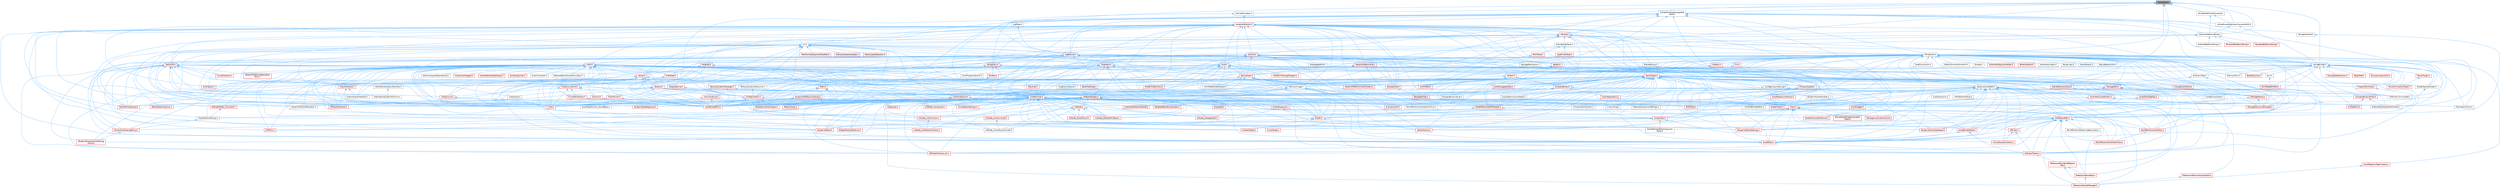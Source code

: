 digraph "IsCharType.h"
{
 // INTERACTIVE_SVG=YES
 // LATEX_PDF_SIZE
  bgcolor="transparent";
  edge [fontname=Helvetica,fontsize=10,labelfontname=Helvetica,labelfontsize=10];
  node [fontname=Helvetica,fontsize=10,shape=box,height=0.2,width=0.4];
  Node1 [id="Node000001",label="IsCharType.h",height=0.2,width=0.4,color="gray40", fillcolor="grey60", style="filled", fontcolor="black",tooltip=" "];
  Node1 -> Node2 [id="edge1_Node000001_Node000002",dir="back",color="steelblue1",style="solid",tooltip=" "];
  Node2 [id="Node000002",label="Crc.h",height=0.2,width=0.4,color="grey40", fillcolor="white", style="filled",URL="$d4/dd2/Crc_8h.html",tooltip=" "];
  Node2 -> Node3 [id="edge2_Node000002_Node000003",dir="back",color="steelblue1",style="solid",tooltip=" "];
  Node3 [id="Node000003",label="Color.h",height=0.2,width=0.4,color="red", fillcolor="#FFF0F0", style="filled",URL="$dd/dac/Color_8h.html",tooltip=" "];
  Node3 -> Node4 [id="edge3_Node000003_Node000004",dir="back",color="steelblue1",style="solid",tooltip=" "];
  Node4 [id="Node000004",label="AndroidInputInterface.h",height=0.2,width=0.4,color="grey40", fillcolor="white", style="filled",URL="$da/d8e/AndroidInputInterface_8h.html",tooltip=" "];
  Node3 -> Node5 [id="edge4_Node000003_Node000005",dir="back",color="steelblue1",style="solid",tooltip=" "];
  Node5 [id="Node000005",label="AssetTypeActions_SoundBase.h",height=0.2,width=0.4,color="grey40", fillcolor="white", style="filled",URL="$db/d4e/AssetTypeActions__SoundBase_8h.html",tooltip=" "];
  Node3 -> Node6 [id="edge5_Node000003_Node000006",dir="back",color="steelblue1",style="solid",tooltip=" "];
  Node6 [id="Node000006",label="AudioColorMapper.h",height=0.2,width=0.4,color="red", fillcolor="#FFF0F0", style="filled",URL="$df/d1d/AudioColorMapper_8h.html",tooltip=" "];
  Node3 -> Node10 [id="edge6_Node000003_Node000010",dir="back",color="steelblue1",style="solid",tooltip=" "];
  Node10 [id="Node000010",label="AudioMaterialSlateTypes.h",height=0.2,width=0.4,color="red", fillcolor="#FFF0F0", style="filled",URL="$d3/d2d/AudioMaterialSlateTypes_8h.html",tooltip=" "];
  Node3 -> Node24 [id="edge7_Node000003_Node000024",dir="back",color="steelblue1",style="solid",tooltip=" "];
  Node24 [id="Node000024",label="AxisDisplayInfo.h",height=0.2,width=0.4,color="red", fillcolor="#FFF0F0", style="filled",URL="$d4/d98/AxisDisplayInfo_8h.html",tooltip=" "];
  Node3 -> Node31 [id="edge8_Node000003_Node000031",dir="back",color="steelblue1",style="solid",tooltip=" "];
  Node31 [id="Node000031",label="BaseTreeNode.h",height=0.2,width=0.4,color="red", fillcolor="#FFF0F0", style="filled",URL="$da/dbe/BaseTreeNode_8h.html",tooltip=" "];
  Node3 -> Node44 [id="edge9_Node000003_Node000044",dir="back",color="steelblue1",style="solid",tooltip=" "];
  Node44 [id="Node000044",label="BlueprintActionMenuItem.h",height=0.2,width=0.4,color="grey40", fillcolor="white", style="filled",URL="$d8/dca/BlueprintActionMenuItem_8h.html",tooltip=" "];
  Node3 -> Node45 [id="edge10_Node000003_Node000045",dir="back",color="steelblue1",style="solid",tooltip=" "];
  Node45 [id="Node000045",label="BlueprintConnectionDrawing\lPolicy.h",height=0.2,width=0.4,color="red", fillcolor="#FFF0F0", style="filled",URL="$d2/dfc/BlueprintConnectionDrawingPolicy_8h.html",tooltip=" "];
  Node3 -> Node47 [id="edge11_Node000003_Node000047",dir="back",color="steelblue1",style="solid",tooltip=" "];
  Node47 [id="Node000047",label="BlueprintEditor.h",height=0.2,width=0.4,color="red", fillcolor="#FFF0F0", style="filled",URL="$df/d7d/BlueprintEditor_8h.html",tooltip=" "];
  Node3 -> Node60 [id="edge12_Node000003_Node000060",dir="back",color="steelblue1",style="solid",tooltip=" "];
  Node60 [id="Node000060",label="BlueprintNodeSpawner.h",height=0.2,width=0.4,color="red", fillcolor="#FFF0F0", style="filled",URL="$d1/de9/BlueprintNodeSpawner_8h.html",tooltip=" "];
  Node3 -> Node81 [id="edge13_Node000003_Node000081",dir="back",color="steelblue1",style="solid",tooltip=" "];
  Node81 [id="Node000081",label="ClearQuad.h",height=0.2,width=0.4,color="grey40", fillcolor="white", style="filled",URL="$dc/d90/ClearQuad_8h.html",tooltip=" "];
  Node3 -> Node82 [id="edge14_Node000003_Node000082",dir="back",color="steelblue1",style="solid",tooltip=" "];
  Node82 [id="Node000082",label="ColorConstants.h",height=0.2,width=0.4,color="grey40", fillcolor="white", style="filled",URL="$d7/d2d/ColorConstants_8h.html",tooltip=" "];
  Node3 -> Node83 [id="edge15_Node000003_Node000083",dir="back",color="steelblue1",style="solid",tooltip=" "];
  Node83 [id="Node000083",label="ColorList.h",height=0.2,width=0.4,color="red", fillcolor="#FFF0F0", style="filled",URL="$db/da1/ColorList_8h.html",tooltip=" "];
  Node83 -> Node84 [id="edge16_Node000083_Node000084",dir="back",color="steelblue1",style="solid",tooltip=" "];
  Node84 [id="Node000084",label="Core.h",height=0.2,width=0.4,color="red", fillcolor="#FFF0F0", style="filled",URL="$d6/dd7/Core_8h.html",tooltip=" "];
  Node83 -> Node91 [id="edge17_Node000083_Node000091",dir="back",color="steelblue1",style="solid",tooltip=" "];
  Node91 [id="Node000091",label="CoreSharedPCH.h",height=0.2,width=0.4,color="red", fillcolor="#FFF0F0", style="filled",URL="$d8/de5/CoreSharedPCH_8h.html",tooltip=" "];
  Node3 -> Node2020 [id="edge18_Node000003_Node002020",dir="back",color="steelblue1",style="solid",tooltip=" "];
  Node2020 [id="Node002020",label="ColorPropertySection.h",height=0.2,width=0.4,color="grey40", fillcolor="white", style="filled",URL="$d9/d2f/ColorPropertySection_8h.html",tooltip=" "];
  Node3 -> Node7380 [id="edge19_Node000003_Node007380",dir="back",color="steelblue1",style="solid",tooltip=" "];
  Node7380 [id="Node007380",label="ColorSpace.h",height=0.2,width=0.4,color="red", fillcolor="#FFF0F0", style="filled",URL="$de/d18/ColorSpace_8h.html",tooltip=" "];
  Node3 -> Node7381 [id="edge20_Node000003_Node007381",dir="back",color="steelblue1",style="solid",tooltip=" "];
  Node7381 [id="Node007381",label="ConfigCacheIni.h",height=0.2,width=0.4,color="red", fillcolor="#FFF0F0", style="filled",URL="$dd/d3f/ConfigCacheIni_8h.html",tooltip=" "];
  Node7381 -> Node84 [id="edge21_Node007381_Node000084",dir="back",color="steelblue1",style="solid",tooltip=" "];
  Node7381 -> Node91 [id="edge22_Node007381_Node000091",dir="back",color="steelblue1",style="solid",tooltip=" "];
  Node7381 -> Node7384 [id="edge23_Node007381_Node007384",dir="back",color="steelblue1",style="solid",tooltip=" "];
  Node7384 [id="Node007384",label="VirtualizationSystem.h",height=0.2,width=0.4,color="grey40", fillcolor="white", style="filled",URL="$d1/dc4/VirtualizationSystem_8h.html",tooltip=" "];
  Node3 -> Node1366 [id="edge24_Node000003_Node001366",dir="back",color="steelblue1",style="solid",tooltip=" "];
  Node1366 [id="Node001366",label="ConnectionDrawingPolicy.h",height=0.2,width=0.4,color="red", fillcolor="#FFF0F0", style="filled",URL="$d5/dc8/ConnectionDrawingPolicy_8h.html",tooltip=" "];
  Node1366 -> Node45 [id="edge25_Node001366_Node000045",dir="back",color="steelblue1",style="solid",tooltip=" "];
  Node3 -> Node84 [id="edge26_Node000003_Node000084",dir="back",color="steelblue1",style="solid",tooltip=" "];
  Node3 -> Node91 [id="edge27_Node000003_Node000091",dir="back",color="steelblue1",style="solid",tooltip=" "];
  Node3 -> Node5851 [id="edge28_Node000003_Node005851",dir="back",color="steelblue1",style="solid",tooltip=" "];
  Node5851 [id="Node005851",label="CurveDrawInfo.h",height=0.2,width=0.4,color="red", fillcolor="#FFF0F0", style="filled",URL="$df/d5d/CurveDrawInfo_8h.html",tooltip=" "];
  Node3 -> Node7385 [id="edge29_Node000003_Node007385",dir="back",color="steelblue1",style="solid",tooltip=" "];
  Node7385 [id="Node007385",label="CurveEdInterface.h",height=0.2,width=0.4,color="red", fillcolor="#FFF0F0", style="filled",URL="$d9/dc3/CurveEdInterface_8h.html",tooltip=" "];
  Node7385 -> Node84 [id="edge30_Node007385_Node000084",dir="back",color="steelblue1",style="solid",tooltip=" "];
  Node7385 -> Node91 [id="edge31_Node007385_Node000091",dir="back",color="steelblue1",style="solid",tooltip=" "];
  Node3 -> Node3880 [id="edge32_Node000003_Node003880",dir="back",color="steelblue1",style="solid",tooltip=" "];
  Node3880 [id="Node003880",label="CurveEditorSettings.h",height=0.2,width=0.4,color="red", fillcolor="#FFF0F0", style="filled",URL="$d2/d54/CurveEditorSettings_8h.html",tooltip=" "];
  Node3 -> Node5233 [id="edge33_Node000003_Node005233",dir="back",color="steelblue1",style="solid",tooltip=" "];
  Node5233 [id="Node005233",label="CurveModel.h",height=0.2,width=0.4,color="red", fillcolor="#FFF0F0", style="filled",URL="$de/d1c/CurveModel_8h.html",tooltip=" "];
  Node3 -> Node575 [id="edge34_Node000003_Node000575",dir="back",color="steelblue1",style="solid",tooltip=" "];
  Node575 [id="Node000575",label="DataLayer.h",height=0.2,width=0.4,color="red", fillcolor="#FFF0F0", style="filled",URL="$df/d30/DataLayer_8h.html",tooltip=" "];
  Node3 -> Node7386 [id="edge35_Node000003_Node007386",dir="back",color="steelblue1",style="solid",tooltip=" "];
  Node7386 [id="Node007386",label="DeferredDecalSceneProxyDesc.h",height=0.2,width=0.4,color="grey40", fillcolor="white", style="filled",URL="$d1/db1/DeferredDecalSceneProxyDesc_8h.html",tooltip=" "];
  Node3 -> Node1522 [id="edge36_Node000003_Node001522",dir="back",color="steelblue1",style="solid",tooltip=" "];
  Node1522 [id="Node001522",label="DiffUtils.h",height=0.2,width=0.4,color="red", fillcolor="#FFF0F0", style="filled",URL="$d4/d91/DiffUtils_8h.html",tooltip=" "];
  Node3 -> Node3830 [id="edge37_Node000003_Node003830",dir="back",color="steelblue1",style="solid",tooltip=" "];
  Node3830 [id="Node003830",label="EdGraphNode_Comment.h",height=0.2,width=0.4,color="red", fillcolor="#FFF0F0", style="filled",URL="$dd/d88/EdGraphNode__Comment_8h.html",tooltip=" "];
  Node3830 -> Node3831 [id="edge38_Node003830_Node003831",dir="back",color="steelblue1",style="solid",tooltip=" "];
  Node3831 [id="Node003831",label="GraphEditorSettings.h",height=0.2,width=0.4,color="grey40", fillcolor="white", style="filled",URL="$d2/d21/GraphEditorSettings_8h.html",tooltip=" "];
  Node3831 -> Node1366 [id="edge39_Node003831_Node001366",dir="back",color="steelblue1",style="solid",tooltip=" "];
  Node3 -> Node2877 [id="edge40_Node000003_Node002877",dir="back",color="steelblue1",style="solid",tooltip=" "];
  Node2877 [id="Node002877",label="EdGraphSchema_K2.h",height=0.2,width=0.4,color="red", fillcolor="#FFF0F0", style="filled",URL="$d0/dcf/EdGraphSchema__K2_8h.html",tooltip=" "];
  Node3 -> Node2907 [id="edge41_Node000003_Node002907",dir="back",color="steelblue1",style="solid",tooltip=" "];
  Node2907 [id="Node002907",label="EditorViewportSelectability.h",height=0.2,width=0.4,color="grey40", fillcolor="white", style="filled",URL="$d0/da6/EditorViewportSelectability_8h.html",tooltip=" "];
  Node3 -> Node7387 [id="edge42_Node000003_Node007387",dir="back",color="steelblue1",style="solid",tooltip=" "];
  Node7387 [id="Node007387",label="FileHelper.h",height=0.2,width=0.4,color="red", fillcolor="#FFF0F0", style="filled",URL="$d8/dfe/FileHelper_8h.html",tooltip=" "];
  Node7387 -> Node84 [id="edge43_Node007387_Node000084",dir="back",color="steelblue1",style="solid",tooltip=" "];
  Node7387 -> Node91 [id="edge44_Node007387_Node000091",dir="back",color="steelblue1",style="solid",tooltip=" "];
  Node3 -> Node1435 [id="edge45_Node000003_Node001435",dir="back",color="steelblue1",style="solid",tooltip=" "];
  Node1435 [id="Node001435",label="FindInBlueprints.h",height=0.2,width=0.4,color="red", fillcolor="#FFF0F0", style="filled",URL="$d0/d27/FindInBlueprints_8h.html",tooltip=" "];
  Node1435 -> Node47 [id="edge46_Node001435_Node000047",dir="back",color="steelblue1",style="solid",tooltip=" "];
  Node1435 -> Node1436 [id="edge47_Node001435_Node001436",dir="back",color="steelblue1",style="solid",tooltip=" "];
  Node1436 [id="Node001436",label="BlueprintEditorSettings.h",height=0.2,width=0.4,color="red", fillcolor="#FFF0F0", style="filled",URL="$d4/dbc/BlueprintEditorSettings_8h.html",tooltip=" "];
  Node3 -> Node7388 [id="edge48_Node000003_Node007388",dir="back",color="steelblue1",style="solid",tooltip=" "];
  Node7388 [id="Node007388",label="Float16Color.h",height=0.2,width=0.4,color="red", fillcolor="#FFF0F0", style="filled",URL="$de/d3a/Float16Color_8h.html",tooltip=" "];
  Node7388 -> Node84 [id="edge49_Node007388_Node000084",dir="back",color="steelblue1",style="solid",tooltip=" "];
  Node7388 -> Node91 [id="edge50_Node007388_Node000091",dir="back",color="steelblue1",style="solid",tooltip=" "];
  Node3 -> Node7389 [id="edge51_Node000003_Node007389",dir="back",color="steelblue1",style="solid",tooltip=" "];
  Node7389 [id="Node007389",label="GenericPlatformApplication\lMisc.h",height=0.2,width=0.4,color="red", fillcolor="#FFF0F0", style="filled",URL="$d9/d09/GenericPlatformApplicationMisc_8h.html",tooltip=" "];
  Node3 -> Node3831 [id="edge52_Node000003_Node003831",dir="back",color="steelblue1",style="solid",tooltip=" "];
  Node3 -> Node7396 [id="edge53_Node000003_Node007396",dir="back",color="steelblue1",style="solid",tooltip=" "];
  Node7396 [id="Node007396",label="IInputInterface.h",height=0.2,width=0.4,color="red", fillcolor="#FFF0F0", style="filled",URL="$de/ddf/IInputInterface_8h.html",tooltip=" "];
  Node7396 -> Node4 [id="edge54_Node007396_Node000004",dir="back",color="steelblue1",style="solid",tooltip=" "];
  Node7396 -> Node6507 [id="edge55_Node007396_Node006507",dir="back",color="steelblue1",style="solid",tooltip=" "];
  Node6507 [id="Node006507",label="IOSInputInterface.h",height=0.2,width=0.4,color="red", fillcolor="#FFF0F0", style="filled",URL="$dd/dd3/IOSInputInterface_8h.html",tooltip=" "];
  Node3 -> Node5544 [id="edge56_Node000003_Node005544",dir="back",color="steelblue1",style="solid",tooltip=" "];
  Node5544 [id="Node005544",label="IKeyArea.h",height=0.2,width=0.4,color="red", fillcolor="#FFF0F0", style="filled",URL="$dc/db5/IKeyArea_8h.html",tooltip=" "];
  Node3 -> Node6507 [id="edge57_Node000003_Node006507",dir="back",color="steelblue1",style="solid",tooltip=" "];
  Node3 -> Node7400 [id="edge58_Node000003_Node007400",dir="back",color="steelblue1",style="solid",tooltip=" "];
  Node7400 [id="Node007400",label="IPlatformFileLogWrapper.h",height=0.2,width=0.4,color="red", fillcolor="#FFF0F0", style="filled",URL="$d4/d5f/IPlatformFileLogWrapper_8h.html",tooltip=" "];
  Node3 -> Node3679 [id="edge59_Node000003_Node003679",dir="back",color="steelblue1",style="solid",tooltip=" "];
  Node3679 [id="Node003679",label="InsightsCoreStyle.h",height=0.2,width=0.4,color="grey40", fillcolor="white", style="filled",URL="$d8/d0f/InsightsCoreStyle_8h.html",tooltip=" "];
  Node3 -> Node7402 [id="edge60_Node000003_Node007402",dir="back",color="steelblue1",style="solid",tooltip=" "];
  Node7402 [id="Node007402",label="InterpCurve.h",height=0.2,width=0.4,color="red", fillcolor="#FFF0F0", style="filled",URL="$d2/d1c/InterpCurve_8h.html",tooltip=" "];
  Node7402 -> Node84 [id="edge61_Node007402_Node000084",dir="back",color="steelblue1",style="solid",tooltip=" "];
  Node7402 -> Node91 [id="edge62_Node007402_Node000091",dir="back",color="steelblue1",style="solid",tooltip=" "];
  Node3 -> Node7403 [id="edge63_Node000003_Node007403",dir="back",color="steelblue1",style="solid",tooltip=" "];
  Node7403 [id="Node007403",label="InterpCurvePoint.h",height=0.2,width=0.4,color="red", fillcolor="#FFF0F0", style="filled",URL="$d7/db8/InterpCurvePoint_8h.html",tooltip=" "];
  Node7403 -> Node5114 [id="edge64_Node007403_Node005114",dir="back",color="steelblue1",style="solid",tooltip=" "];
  Node5114 [id="Node005114",label="Class.h",height=0.2,width=0.4,color="red", fillcolor="#FFF0F0", style="filled",URL="$d4/d05/Class_8h.html",tooltip=" "];
  Node5114 -> Node5115 [id="edge65_Node005114_Node005115",dir="back",color="steelblue1",style="solid",tooltip=" "];
  Node5115 [id="Node005115",label="ARFilter.h",height=0.2,width=0.4,color="red", fillcolor="#FFF0F0", style="filled",URL="$da/df2/ARFilter_8h.html",tooltip=" "];
  Node5115 -> Node2629 [id="edge66_Node005115_Node002629",dir="back",color="steelblue1",style="solid",tooltip=" "];
  Node2629 [id="Node002629",label="KismetSystemLibrary.h",height=0.2,width=0.4,color="red", fillcolor="#FFF0F0", style="filled",URL="$da/d0f/KismetSystemLibrary_8h.html",tooltip=" "];
  Node5115 -> Node5116 [id="edge67_Node005115_Node005116",dir="back",color="steelblue1",style="solid",tooltip=" "];
  Node5116 [id="Node005116",label="NoExportTypes.h",height=0.2,width=0.4,color="red", fillcolor="#FFF0F0", style="filled",URL="$d3/d21/NoExportTypes_8h.html",tooltip=" "];
  Node5116 -> Node5176 [id="edge68_Node005116_Node005176",dir="back",color="steelblue1",style="solid",tooltip=" "];
  Node5176 [id="Node005176",label="MetasoundFrontendRegistry\lKey.h",height=0.2,width=0.4,color="red", fillcolor="#FFF0F0", style="filled",URL="$d2/dfa/MetasoundFrontendRegistryKey_8h.html",tooltip=" "];
  Node5176 -> Node5145 [id="edge69_Node005176_Node005145",dir="back",color="steelblue1",style="solid",tooltip=" "];
  Node5145 [id="Node005145",label="MetasoundAssetKey.h",height=0.2,width=0.4,color="red", fillcolor="#FFF0F0", style="filled",URL="$d9/d63/MetasoundAssetKey_8h.html",tooltip=" "];
  Node5145 -> Node5146 [id="edge70_Node005145_Node005146",dir="back",color="steelblue1",style="solid",tooltip=" "];
  Node5146 [id="Node005146",label="MetasoundAssetManager.h",height=0.2,width=0.4,color="red", fillcolor="#FFF0F0", style="filled",URL="$dd/da3/MetasoundAssetManager_8h.html",tooltip=" "];
  Node5176 -> Node5146 [id="edge71_Node005176_Node005146",dir="back",color="steelblue1",style="solid",tooltip=" "];
  Node5114 -> Node5177 [id="edge72_Node005114_Node005177",dir="back",color="steelblue1",style="solid",tooltip=" "];
  Node5177 [id="Node005177",label="AssetBundleData.h",height=0.2,width=0.4,color="red", fillcolor="#FFF0F0", style="filled",URL="$df/d47/AssetBundleData_8h.html",tooltip=" "];
  Node5177 -> Node5178 [id="edge73_Node005177_Node005178",dir="back",color="steelblue1",style="solid",tooltip=" "];
  Node5178 [id="Node005178",label="AssetData.h",height=0.2,width=0.4,color="red", fillcolor="#FFF0F0", style="filled",URL="$d9/d19/AssetData_8h.html",tooltip=" "];
  Node5178 -> Node2877 [id="edge74_Node005178_Node002877",dir="back",color="steelblue1",style="solid",tooltip=" "];
  Node5178 -> Node5116 [id="edge75_Node005178_Node005116",dir="back",color="steelblue1",style="solid",tooltip=" "];
  Node5177 -> Node5116 [id="edge76_Node005177_Node005116",dir="back",color="steelblue1",style="solid",tooltip=" "];
  Node5114 -> Node5178 [id="edge77_Node005114_Node005178",dir="back",color="steelblue1",style="solid",tooltip=" "];
  Node5114 -> Node1436 [id="edge78_Node005114_Node001436",dir="back",color="steelblue1",style="solid",tooltip=" "];
  Node5114 -> Node2877 [id="edge79_Node005114_Node002877",dir="back",color="steelblue1",style="solid",tooltip=" "];
  Node5114 -> Node2421 [id="edge80_Node005114_Node002421",dir="back",color="steelblue1",style="solid",tooltip=" "];
  Node2421 [id="Node002421",label="K2Node_CallFunction.h",height=0.2,width=0.4,color="red", fillcolor="#FFF0F0", style="filled",URL="$d5/d5f/K2Node__CallFunction_8h.html",tooltip=" "];
  Node2421 -> Node2429 [id="edge81_Node002421_Node002429",dir="back",color="steelblue1",style="solid",tooltip=" "];
  Node2429 [id="Node002429",label="K2Node_CallParentFunction.h",height=0.2,width=0.4,color="red", fillcolor="#FFF0F0", style="filled",URL="$df/d77/K2Node__CallParentFunction_8h.html",tooltip=" "];
  Node5114 -> Node4760 [id="edge82_Node005114_Node004760",dir="back",color="steelblue1",style="solid",tooltip=" "];
  Node4760 [id="Node004760",label="MovieScenePropertySystem\lTypes.h",height=0.2,width=0.4,color="red", fillcolor="#FFF0F0", style="filled",URL="$d2/d09/MovieScenePropertySystemTypes_8h.html",tooltip=" "];
  Node5114 -> Node5935 [id="edge83_Node005114_Node005935",dir="back",color="steelblue1",style="solid",tooltip=" "];
  Node5935 [id="Node005935",label="PackageLocalizationCache.h",height=0.2,width=0.4,color="red", fillcolor="#FFF0F0", style="filled",URL="$d3/d38/PackageLocalizationCache_8h.html",tooltip=" "];
  Node5114 -> Node5970 [id="edge84_Node005114_Node005970",dir="back",color="steelblue1",style="solid",tooltip=" "];
  Node5970 [id="Node005970",label="SoftObjectPath.h",height=0.2,width=0.4,color="red", fillcolor="#FFF0F0", style="filled",URL="$d3/dc8/SoftObjectPath_8h.html",tooltip=" "];
  Node5970 -> Node5115 [id="edge85_Node005970_Node005115",dir="back",color="steelblue1",style="solid",tooltip=" "];
  Node5970 -> Node5177 [id="edge86_Node005970_Node005177",dir="back",color="steelblue1",style="solid",tooltip=" "];
  Node5970 -> Node5178 [id="edge87_Node005970_Node005178",dir="back",color="steelblue1",style="solid",tooltip=" "];
  Node5970 -> Node2551 [id="edge88_Node005970_Node002551",dir="back",color="steelblue1",style="solid",tooltip=" "];
  Node2551 [id="Node002551",label="BlueprintActionDatabase.h",height=0.2,width=0.4,color="red", fillcolor="#FFF0F0", style="filled",URL="$d4/dae/BlueprintActionDatabase_8h.html",tooltip=" "];
  Node5970 -> Node47 [id="edge89_Node005970_Node000047",dir="back",color="steelblue1",style="solid",tooltip=" "];
  Node5970 -> Node1436 [id="edge90_Node005970_Node001436",dir="back",color="steelblue1",style="solid",tooltip=" "];
  Node5970 -> Node2877 [id="edge91_Node005970_Node002877",dir="back",color="steelblue1",style="solid",tooltip=" "];
  Node5970 -> Node5145 [id="edge92_Node005970_Node005145",dir="back",color="steelblue1",style="solid",tooltip=" "];
  Node5970 -> Node5146 [id="edge93_Node005970_Node005146",dir="back",color="steelblue1",style="solid",tooltip=" "];
  Node5970 -> Node5116 [id="edge94_Node005970_Node005116",dir="back",color="steelblue1",style="solid",tooltip=" "];
  Node5970 -> Node5984 [id="edge95_Node005970_Node005984",dir="back",color="steelblue1",style="solid",tooltip=" "];
  Node5984 [id="Node005984",label="WorldPartitionActorDesc.h",height=0.2,width=0.4,color="red", fillcolor="#FFF0F0", style="filled",URL="$d8/d60/WorldPartitionActorDesc_8h.html",tooltip=" "];
  Node5984 -> Node5991 [id="edge96_Node005984_Node005991",dir="back",color="steelblue1",style="solid",tooltip=" "];
  Node5991 [id="Node005991",label="WorldPartitionActorDescView.h",height=0.2,width=0.4,color="red", fillcolor="#FFF0F0", style="filled",URL="$dd/d3e/WorldPartitionActorDescView_8h.html",tooltip=" "];
  Node5970 -> Node5991 [id="edge97_Node005970_Node005991",dir="back",color="steelblue1",style="solid",tooltip=" "];
  Node5970 -> Node6005 [id="edge98_Node005970_Node006005",dir="back",color="steelblue1",style="solid",tooltip=" "];
  Node6005 [id="Node006005",label="WorldPartitionStreamingDescriptor.h",height=0.2,width=0.4,color="grey40", fillcolor="white", style="filled",URL="$db/d3f/WorldPartitionStreamingDescriptor_8h.html",tooltip=" "];
  Node5114 -> Node5232 [id="edge99_Node005114_Node005232",dir="back",color="steelblue1",style="solid",tooltip=" "];
  Node5232 [id="Node005232",label="UnrealType.h",height=0.2,width=0.4,color="red", fillcolor="#FFF0F0", style="filled",URL="$d6/d2f/UnrealType_8h.html",tooltip=" "];
  Node5232 -> Node619 [id="edge100_Node005232_Node000619",dir="back",color="steelblue1",style="solid",tooltip=" "];
  Node619 [id="Node000619",label="ActorElementEditorCopyAnd\lPaste.h",height=0.2,width=0.4,color="grey40", fillcolor="white", style="filled",URL="$d8/dc2/ActorElementEditorCopyAndPaste_8h.html",tooltip=" "];
  Node5232 -> Node5233 [id="edge101_Node005232_Node005233",dir="back",color="steelblue1",style="solid",tooltip=" "];
  Node5232 -> Node1522 [id="edge102_Node005232_Node001522",dir="back",color="steelblue1",style="solid",tooltip=" "];
  Node5232 -> Node2629 [id="edge103_Node005232_Node002629",dir="back",color="steelblue1",style="solid",tooltip=" "];
  Node7403 -> Node84 [id="edge104_Node007403_Node000084",dir="back",color="steelblue1",style="solid",tooltip=" "];
  Node7403 -> Node91 [id="edge105_Node007403_Node000091",dir="back",color="steelblue1",style="solid",tooltip=" "];
  Node7403 -> Node7385 [id="edge106_Node007403_Node007385",dir="back",color="steelblue1",style="solid",tooltip=" "];
  Node7403 -> Node7402 [id="edge107_Node007403_Node007402",dir="back",color="steelblue1",style="solid",tooltip=" "];
  Node7403 -> Node5116 [id="edge108_Node007403_Node005116",dir="back",color="steelblue1",style="solid",tooltip=" "];
  Node3 -> Node2408 [id="edge109_Node000003_Node002408",dir="back",color="steelblue1",style="solid",tooltip=" "];
  Node2408 [id="Node002408",label="K2Node.h",height=0.2,width=0.4,color="red", fillcolor="#FFF0F0", style="filled",URL="$d5/d94/K2Node_8h.html",tooltip=" "];
  Node2408 -> Node2420 [id="edge110_Node002408_Node002420",dir="back",color="steelblue1",style="solid",tooltip=" "];
  Node2420 [id="Node002420",label="K2Node_BreakStruct.h",height=0.2,width=0.4,color="red", fillcolor="#FFF0F0", style="filled",URL="$df/d93/K2Node__BreakStruct_8h.html",tooltip=" "];
  Node2408 -> Node2421 [id="edge111_Node002408_Node002421",dir="back",color="steelblue1",style="solid",tooltip=" "];
  Node2408 -> Node2439 [id="edge112_Node002408_Node002439",dir="back",color="steelblue1",style="solid",tooltip=" "];
  Node2439 [id="Node002439",label="K2Node_ClassDynamicCast.h",height=0.2,width=0.4,color="grey40", fillcolor="white", style="filled",URL="$d1/d23/K2Node__ClassDynamicCast_8h.html",tooltip=" "];
  Node2408 -> Node2448 [id="edge113_Node002408_Node002448",dir="back",color="steelblue1",style="solid",tooltip=" "];
  Node2448 [id="Node002448",label="K2Node_DelegateSet.h",height=0.2,width=0.4,color="red", fillcolor="#FFF0F0", style="filled",URL="$d0/d7b/K2Node__DelegateSet_8h.html",tooltip=" "];
  Node2408 -> Node2450 [id="edge114_Node002408_Node002450",dir="back",color="steelblue1",style="solid",tooltip=" "];
  Node2450 [id="Node002450",label="K2Node_DynamicCast.h",height=0.2,width=0.4,color="red", fillcolor="#FFF0F0", style="filled",URL="$dc/d1c/K2Node__DynamicCast_8h.html",tooltip=" "];
  Node2450 -> Node2439 [id="edge115_Node002450_Node002439",dir="back",color="steelblue1",style="solid",tooltip=" "];
  Node2408 -> Node2452 [id="edge116_Node002408_Node002452",dir="back",color="steelblue1",style="solid",tooltip=" "];
  Node2452 [id="Node002452",label="K2Node_EditablePinBase.h",height=0.2,width=0.4,color="red", fillcolor="#FFF0F0", style="filled",URL="$dd/d63/K2Node__EditablePinBase_8h.html",tooltip=" "];
  Node3 -> Node2420 [id="edge117_Node000003_Node002420",dir="back",color="steelblue1",style="solid",tooltip=" "];
  Node3 -> Node2421 [id="edge118_Node000003_Node002421",dir="back",color="steelblue1",style="solid",tooltip=" "];
  Node3 -> Node2429 [id="edge119_Node000003_Node002429",dir="back",color="steelblue1",style="solid",tooltip=" "];
  Node3 -> Node2439 [id="edge120_Node000003_Node002439",dir="back",color="steelblue1",style="solid",tooltip=" "];
  Node3 -> Node2469 [id="edge121_Node000003_Node002469",dir="back",color="steelblue1",style="solid",tooltip=" "];
  Node2469 [id="Node002469",label="K2Node_Composite.h",height=0.2,width=0.4,color="red", fillcolor="#FFF0F0", style="filled",URL="$d9/d9a/K2Node__Composite_8h.html",tooltip=" "];
  Node3 -> Node2448 [id="edge122_Node000003_Node002448",dir="back",color="steelblue1",style="solid",tooltip=" "];
  Node3 -> Node2450 [id="edge123_Node000003_Node002450",dir="back",color="steelblue1",style="solid",tooltip=" "];
  Node3 -> Node2452 [id="edge124_Node000003_Node002452",dir="back",color="steelblue1",style="solid",tooltip=" "];
  Node3 -> Node5116 [id="edge125_Node000003_Node005116",dir="back",color="steelblue1",style="solid",tooltip=" "];
  Node3 -> Node7665 [id="edge126_Node000003_Node007665",dir="back",color="steelblue1",style="solid",tooltip=" "];
  Node7665 [id="Node007665",label="Vector.h",height=0.2,width=0.4,color="red", fillcolor="#FFF0F0", style="filled",URL="$d6/dbe/Vector_8h.html",tooltip=" "];
  Node7665 -> Node4 [id="edge127_Node007665_Node000004",dir="back",color="steelblue1",style="solid",tooltip=" "];
  Node7665 -> Node7380 [id="edge128_Node007665_Node007380",dir="back",color="steelblue1",style="solid",tooltip=" "];
  Node7665 -> Node7381 [id="edge129_Node007665_Node007381",dir="back",color="steelblue1",style="solid",tooltip=" "];
  Node7665 -> Node84 [id="edge130_Node007665_Node000084",dir="back",color="steelblue1",style="solid",tooltip=" "];
  Node7665 -> Node365 [id="edge131_Node007665_Node000365",dir="back",color="steelblue1",style="solid",tooltip=" "];
  Node365 [id="Node000365",label="CoreMinimal.h",height=0.2,width=0.4,color="red", fillcolor="#FFF0F0", style="filled",URL="$d7/d67/CoreMinimal_8h.html",tooltip=" "];
  Node365 -> Node619 [id="edge132_Node000365_Node000619",dir="back",color="steelblue1",style="solid",tooltip=" "];
  Node365 -> Node5 [id="edge133_Node000365_Node000005",dir="back",color="steelblue1",style="solid",tooltip=" "];
  Node365 -> Node2551 [id="edge134_Node000365_Node002551",dir="back",color="steelblue1",style="solid",tooltip=" "];
  Node365 -> Node44 [id="edge135_Node000365_Node000044",dir="back",color="steelblue1",style="solid",tooltip=" "];
  Node365 -> Node45 [id="edge136_Node000365_Node000045",dir="back",color="steelblue1",style="solid",tooltip=" "];
  Node365 -> Node47 [id="edge137_Node000365_Node000047",dir="back",color="steelblue1",style="solid",tooltip=" "];
  Node365 -> Node1436 [id="edge138_Node000365_Node001436",dir="back",color="steelblue1",style="solid",tooltip=" "];
  Node365 -> Node60 [id="edge139_Node000365_Node000060",dir="back",color="steelblue1",style="solid",tooltip=" "];
  Node365 -> Node3085 [id="edge140_Node000365_Node003085",dir="back",color="steelblue1",style="solid",tooltip=" "];
  Node3085 [id="Node003085",label="BulkData.h",height=0.2,width=0.4,color="red", fillcolor="#FFF0F0", style="filled",URL="$d4/d8e/BulkData_8h.html",tooltip=" "];
  Node365 -> Node1366 [id="edge141_Node000365_Node001366",dir="back",color="steelblue1",style="solid",tooltip=" "];
  Node365 -> Node3780 [id="edge142_Node000365_Node003780",dir="back",color="steelblue1",style="solid",tooltip=" "];
  Node3780 [id="Node003780",label="ContentBundlePaths.h",height=0.2,width=0.4,color="grey40", fillcolor="white", style="filled",URL="$db/db2/ContentBundlePaths_8h.html",tooltip=" "];
  Node365 -> Node84 [id="edge143_Node000365_Node000084",dir="back",color="steelblue1",style="solid",tooltip=" "];
  Node365 -> Node91 [id="edge144_Node000365_Node000091",dir="back",color="steelblue1",style="solid",tooltip=" "];
  Node365 -> Node3880 [id="edge145_Node000365_Node003880",dir="back",color="steelblue1",style="solid",tooltip=" "];
  Node365 -> Node575 [id="edge146_Node000365_Node000575",dir="back",color="steelblue1",style="solid",tooltip=" "];
  Node365 -> Node3830 [id="edge147_Node000365_Node003830",dir="back",color="steelblue1",style="solid",tooltip=" "];
  Node365 -> Node2877 [id="edge148_Node000365_Node002877",dir="back",color="steelblue1",style="solid",tooltip=" "];
  Node365 -> Node1011 [id="edge149_Node000365_Node001011",dir="back",color="steelblue1",style="solid",tooltip=" "];
  Node1011 [id="Node001011",label="EvaluationVM.h",height=0.2,width=0.4,color="red", fillcolor="#FFF0F0", style="filled",URL="$d0/d71/EvaluationVM_8h.html",tooltip=" "];
  Node365 -> Node1435 [id="edge150_Node000365_Node001435",dir="back",color="steelblue1",style="solid",tooltip=" "];
  Node365 -> Node6247 [id="edge151_Node000365_Node006247",dir="back",color="steelblue1",style="solid",tooltip=" "];
  Node6247 [id="Node006247",label="GlobalShader.h",height=0.2,width=0.4,color="red", fillcolor="#FFF0F0", style="filled",URL="$db/de3/GlobalShader_8h.html",tooltip=" "];
  Node365 -> Node3831 [id="edge152_Node000365_Node003831",dir="back",color="steelblue1",style="solid",tooltip=" "];
  Node365 -> Node6507 [id="edge153_Node000365_Node006507",dir="back",color="steelblue1",style="solid",tooltip=" "];
  Node365 -> Node2408 [id="edge154_Node000365_Node002408",dir="back",color="steelblue1",style="solid",tooltip=" "];
  Node365 -> Node2420 [id="edge155_Node000365_Node002420",dir="back",color="steelblue1",style="solid",tooltip=" "];
  Node365 -> Node2421 [id="edge156_Node000365_Node002421",dir="back",color="steelblue1",style="solid",tooltip=" "];
  Node365 -> Node2429 [id="edge157_Node000365_Node002429",dir="back",color="steelblue1",style="solid",tooltip=" "];
  Node365 -> Node2439 [id="edge158_Node000365_Node002439",dir="back",color="steelblue1",style="solid",tooltip=" "];
  Node365 -> Node2469 [id="edge159_Node000365_Node002469",dir="back",color="steelblue1",style="solid",tooltip=" "];
  Node365 -> Node2448 [id="edge160_Node000365_Node002448",dir="back",color="steelblue1",style="solid",tooltip=" "];
  Node365 -> Node2450 [id="edge161_Node000365_Node002450",dir="back",color="steelblue1",style="solid",tooltip=" "];
  Node365 -> Node2452 [id="edge162_Node000365_Node002452",dir="back",color="steelblue1",style="solid",tooltip=" "];
  Node365 -> Node5640 [id="edge163_Node000365_Node005640",dir="back",color="steelblue1",style="solid",tooltip=" "];
  Node5640 [id="Node005640",label="LiveLinkLog.h",height=0.2,width=0.4,color="grey40", fillcolor="white", style="filled",URL="$d4/d26/LiveLinkLog_8h.html",tooltip=" "];
  Node365 -> Node6669 [id="edge164_Node000365_Node006669",dir="back",color="steelblue1",style="solid",tooltip=" "];
  Node6669 [id="Node006669",label="MaterialExpressionSettings.h",height=0.2,width=0.4,color="grey40", fillcolor="white", style="filled",URL="$df/dd6/MaterialExpressionSettings_8h.html",tooltip=" "];
  Node365 -> Node6696 [id="edge165_Node000365_Node006696",dir="back",color="steelblue1",style="solid",tooltip=" "];
  Node6696 [id="Node006696",label="MemStackUtility.h",height=0.2,width=0.4,color="grey40", fillcolor="white", style="filled",URL="$d3/d58/MemStackUtility_8h.html",tooltip=" "];
  Node365 -> Node2122 [id="edge166_Node000365_Node002122",dir="back",color="steelblue1",style="solid",tooltip=" "];
  Node2122 [id="Node002122",label="MeshAttributeArray.h",height=0.2,width=0.4,color="red", fillcolor="#FFF0F0", style="filled",URL="$dd/dcf/MeshAttributeArray_8h.html",tooltip=" "];
  Node365 -> Node6905 [id="edge167_Node000365_Node006905",dir="back",color="steelblue1",style="solid",tooltip=" "];
  Node6905 [id="Node006905",label="PackedLevelActorTypes.h",height=0.2,width=0.4,color="red", fillcolor="#FFF0F0", style="filled",URL="$d0/d1a/PackedLevelActorTypes_8h.html",tooltip=" "];
  Node365 -> Node5421 [id="edge168_Node000365_Node005421",dir="back",color="steelblue1",style="solid",tooltip=" "];
  Node5421 [id="Node005421",label="Preshader.h",height=0.2,width=0.4,color="red", fillcolor="#FFF0F0", style="filled",URL="$d3/d3d/Preshader_8h.html",tooltip=" "];
  Node365 -> Node7017 [id="edge169_Node000365_Node007017",dir="back",color="steelblue1",style="solid",tooltip=" "];
  Node7017 [id="Node007017",label="ReplayTypes.h",height=0.2,width=0.4,color="red", fillcolor="#FFF0F0", style="filled",URL="$d9/d77/ReplayTypes_8h.html",tooltip=" "];
  Node365 -> Node6367 [id="edge170_Node000365_Node006367",dir="back",color="steelblue1",style="solid",tooltip=" "];
  Node6367 [id="Node006367",label="Shader.h",height=0.2,width=0.4,color="red", fillcolor="#FFF0F0", style="filled",URL="$d2/dac/Shader_8h.html",tooltip=" "];
  Node6367 -> Node6247 [id="edge171_Node006367_Node006247",dir="back",color="steelblue1",style="solid",tooltip=" "];
  Node6367 -> Node6316 [id="edge172_Node006367_Node006316",dir="back",color="steelblue1",style="solid",tooltip=" "];
  Node6316 [id="Node006316",label="ShaderParameterStruct.h",height=0.2,width=0.4,color="red", fillcolor="#FFF0F0", style="filled",URL="$dc/d10/ShaderParameterStruct_8h.html",tooltip=" "];
  Node6367 -> Node6371 [id="edge173_Node006367_Node006371",dir="back",color="steelblue1",style="solid",tooltip=" "];
  Node6371 [id="Node006371",label="VertexFactory.h",height=0.2,width=0.4,color="red", fillcolor="#FFF0F0", style="filled",URL="$d8/dc4/VertexFactory_8h.html",tooltip=" "];
  Node365 -> Node7070 [id="edge174_Node000365_Node007070",dir="back",color="steelblue1",style="solid",tooltip=" "];
  Node7070 [id="Node007070",label="ShaderParameterMetadata.h",height=0.2,width=0.4,color="red", fillcolor="#FFF0F0", style="filled",URL="$d6/df9/ShaderParameterMetadata_8h.html",tooltip=" "];
  Node7070 -> Node6367 [id="edge175_Node007070_Node006367",dir="back",color="steelblue1",style="solid",tooltip=" "];
  Node7070 -> Node7010 [id="edge176_Node007070_Node007010",dir="back",color="steelblue1",style="solid",tooltip=" "];
  Node7010 [id="Node007010",label="ShaderParameterMacros.h",height=0.2,width=0.4,color="red", fillcolor="#FFF0F0", style="filled",URL="$d6/dbc/ShaderParameterMacros_8h.html",tooltip=" "];
  Node365 -> Node6316 [id="edge177_Node000365_Node006316",dir="back",color="steelblue1",style="solid",tooltip=" "];
  Node365 -> Node5781 [id="edge178_Node000365_Node005781",dir="back",color="steelblue1",style="solid",tooltip=" "];
  Node5781 [id="Node005781",label="ShaderTypes.h",height=0.2,width=0.4,color="red", fillcolor="#FFF0F0", style="filled",URL="$d6/dca/ShaderTypes_8h.html",tooltip=" "];
  Node365 -> Node7158 [id="edge179_Node000365_Node007158",dir="back",color="steelblue1",style="solid",tooltip=" "];
  Node7158 [id="Node007158",label="SubstrateMaterialShared.h",height=0.2,width=0.4,color="red", fillcolor="#FFF0F0", style="filled",URL="$d5/d1b/SubstrateMaterialShared_8h.html",tooltip=" "];
  Node365 -> Node7179 [id="edge180_Node000365_Node007179",dir="back",color="steelblue1",style="solid",tooltip=" "];
  Node7179 [id="Node007179",label="TetrahedralCollection.h",height=0.2,width=0.4,color="red", fillcolor="#FFF0F0", style="filled",URL="$d2/d8f/TetrahedralCollection_8h.html",tooltip=" "];
  Node365 -> Node6371 [id="edge181_Node000365_Node006371",dir="back",color="steelblue1",style="solid",tooltip=" "];
  Node365 -> Node5799 [id="edge182_Node000365_Node005799",dir="back",color="steelblue1",style="solid",tooltip=" "];
  Node5799 [id="Node005799",label="VisualLogger.h",height=0.2,width=0.4,color="red", fillcolor="#FFF0F0", style="filled",URL="$db/df4/VisualLogger_8h.html",tooltip=" "];
  Node365 -> Node7343 [id="edge183_Node000365_Node007343",dir="back",color="steelblue1",style="solid",tooltip=" "];
  Node7343 [id="Node007343",label="WeightedRandomSampler.h",height=0.2,width=0.4,color="red", fillcolor="#FFF0F0", style="filled",URL="$d4/dc7/WeightedRandomSampler_8h.html",tooltip=" "];
  Node365 -> Node5984 [id="edge184_Node000365_Node005984",dir="back",color="steelblue1",style="solid",tooltip=" "];
  Node365 -> Node7356 [id="edge185_Node000365_Node007356",dir="back",color="steelblue1",style="solid",tooltip=" "];
  Node7356 [id="Node007356",label="WorldPartitionActorDescArchive.h",height=0.2,width=0.4,color="grey40", fillcolor="white", style="filled",URL="$d4/de5/WorldPartitionActorDescArchive_8h.html",tooltip=" "];
  Node365 -> Node5991 [id="edge186_Node000365_Node005991",dir="back",color="steelblue1",style="solid",tooltip=" "];
  Node7665 -> Node91 [id="edge187_Node007665_Node000091",dir="back",color="steelblue1",style="solid",tooltip=" "];
  Node7665 -> Node6507 [id="edge188_Node007665_Node006507",dir="back",color="steelblue1",style="solid",tooltip=" "];
  Node7665 -> Node7402 [id="edge189_Node007665_Node007402",dir="back",color="steelblue1",style="solid",tooltip=" "];
  Node7665 -> Node7403 [id="edge190_Node007665_Node007403",dir="back",color="steelblue1",style="solid",tooltip=" "];
  Node7665 -> Node2122 [id="edge191_Node007665_Node002122",dir="back",color="steelblue1",style="solid",tooltip=" "];
  Node7665 -> Node5116 [id="edge192_Node007665_Node005116",dir="back",color="steelblue1",style="solid",tooltip=" "];
  Node7665 -> Node7747 [id="edge193_Node007665_Node007747",dir="back",color="steelblue1",style="solid",tooltip=" "];
  Node7747 [id="Node007747",label="Vector4.h",height=0.2,width=0.4,color="red", fillcolor="#FFF0F0", style="filled",URL="$d7/d36/Vector4_8h.html",tooltip=" "];
  Node7747 -> Node5114 [id="edge194_Node007747_Node005114",dir="back",color="steelblue1",style="solid",tooltip=" "];
  Node7747 -> Node81 [id="edge195_Node007747_Node000081",dir="back",color="steelblue1",style="solid",tooltip=" "];
  Node7747 -> Node7381 [id="edge196_Node007747_Node007381",dir="back",color="steelblue1",style="solid",tooltip=" "];
  Node7747 -> Node84 [id="edge197_Node007747_Node000084",dir="back",color="steelblue1",style="solid",tooltip=" "];
  Node7747 -> Node365 [id="edge198_Node007747_Node000365",dir="back",color="steelblue1",style="solid",tooltip=" "];
  Node7747 -> Node91 [id="edge199_Node007747_Node000091",dir="back",color="steelblue1",style="solid",tooltip=" "];
  Node7747 -> Node2122 [id="edge200_Node007747_Node002122",dir="back",color="steelblue1",style="solid",tooltip=" "];
  Node7747 -> Node5116 [id="edge201_Node007747_Node005116",dir="back",color="steelblue1",style="solid",tooltip=" "];
  Node2 -> Node84 [id="edge202_Node000002_Node000084",dir="back",color="steelblue1",style="solid",tooltip=" "];
  Node2 -> Node365 [id="edge203_Node000002_Node000365",dir="back",color="steelblue1",style="solid",tooltip=" "];
  Node2 -> Node91 [id="edge204_Node000002_Node000091",dir="back",color="steelblue1",style="solid",tooltip=" "];
  Node2 -> Node7765 [id="edge205_Node000002_Node007765",dir="back",color="steelblue1",style="solid",tooltip=" "];
  Node7765 [id="Node007765",label="CustomVersion.h",height=0.2,width=0.4,color="red", fillcolor="#FFF0F0", style="filled",URL="$d4/d7b/CustomVersion_8h.html",tooltip=" "];
  Node7765 -> Node3085 [id="edge206_Node007765_Node003085",dir="back",color="steelblue1",style="solid",tooltip=" "];
  Node7765 -> Node84 [id="edge207_Node007765_Node000084",dir="back",color="steelblue1",style="solid",tooltip=" "];
  Node7765 -> Node91 [id="edge208_Node007765_Node000091",dir="back",color="steelblue1",style="solid",tooltip=" "];
  Node7765 -> Node7017 [id="edge209_Node007765_Node007017",dir="back",color="steelblue1",style="solid",tooltip=" "];
  Node2 -> Node1011 [id="edge210_Node000002_Node001011",dir="back",color="steelblue1",style="solid",tooltip=" "];
  Node2 -> Node7778 [id="edge211_Node000002_Node007778",dir="back",color="steelblue1",style="solid",tooltip=" "];
  Node7778 [id="Node007778",label="Guid.h",height=0.2,width=0.4,color="red", fillcolor="#FFF0F0", style="filled",URL="$d6/d2a/Guid_8h.html",tooltip=" "];
  Node7778 -> Node1082 [id="edge212_Node007778_Node001082",dir="back",color="steelblue1",style="solid",tooltip=" "];
  Node1082 [id="Node001082",label="AnimDataModelHasher.h",height=0.2,width=0.4,color="grey40", fillcolor="white", style="filled",URL="$d1/d21/AnimDataModelHasher_8h.html",tooltip=" "];
  Node7778 -> Node5178 [id="edge213_Node007778_Node005178",dir="back",color="steelblue1",style="solid",tooltip=" "];
  Node7778 -> Node47 [id="edge214_Node007778_Node000047",dir="back",color="steelblue1",style="solid",tooltip=" "];
  Node7778 -> Node5114 [id="edge215_Node007778_Node005114",dir="back",color="steelblue1",style="solid",tooltip=" "];
  Node7778 -> Node2020 [id="edge216_Node007778_Node002020",dir="back",color="steelblue1",style="solid",tooltip=" "];
  Node7778 -> Node7795 [id="edge217_Node007778_Node007795",dir="back",color="steelblue1",style="solid",tooltip=" "];
  Node7795 [id="Node007795",label="CompactBinaryValue.h",height=0.2,width=0.4,color="grey40", fillcolor="white", style="filled",URL="$d8/d11/CompactBinaryValue_8h.html",tooltip=" "];
  Node7778 -> Node84 [id="edge218_Node007778_Node000084",dir="back",color="steelblue1",style="solid",tooltip=" "];
  Node7778 -> Node91 [id="edge219_Node007778_Node000091",dir="back",color="steelblue1",style="solid",tooltip=" "];
  Node7778 -> Node7799 [id="edge220_Node007778_Node007799",dir="back",color="steelblue1",style="solid",tooltip=" "];
  Node7799 [id="Node007799",label="CsvProfiler.h",height=0.2,width=0.4,color="red", fillcolor="#FFF0F0", style="filled",URL="$d1/d9f/CsvProfiler_8h.html",tooltip=" "];
  Node7778 -> Node7765 [id="edge221_Node007778_Node007765",dir="back",color="steelblue1",style="solid",tooltip=" "];
  Node7778 -> Node1435 [id="edge222_Node007778_Node001435",dir="back",color="steelblue1",style="solid",tooltip=" "];
  Node7778 -> Node6388 [id="edge223_Node007778_Node006388",dir="back",color="steelblue1",style="solid",tooltip=" "];
  Node6388 [id="Node006388",label="IoDispatcher.h",height=0.2,width=0.4,color="red", fillcolor="#FFF0F0", style="filled",URL="$d8/d3c/IoDispatcher_8h.html",tooltip=" "];
  Node6388 -> Node6393 [id="edge224_Node006388_Node006393",dir="back",color="steelblue1",style="solid",tooltip=" "];
  Node6393 [id="Node006393",label="PackageWriter.h",height=0.2,width=0.4,color="red", fillcolor="#FFF0F0", style="filled",URL="$d4/d04/PackageWriter_8h.html",tooltip=" "];
  Node7778 -> Node5116 [id="edge225_Node007778_Node005116",dir="back",color="steelblue1",style="solid",tooltip=" "];
  Node7778 -> Node7640 [id="edge226_Node007778_Node007640",dir="back",color="steelblue1",style="solid",tooltip=" "];
  Node7640 [id="Node007640",label="SecureHash.h",height=0.2,width=0.4,color="red", fillcolor="#FFF0F0", style="filled",URL="$df/d38/SecureHash_8h.html",tooltip=" "];
  Node7640 -> Node1082 [id="edge227_Node007640_Node001082",dir="back",color="steelblue1",style="solid",tooltip=" "];
  Node7640 -> Node5178 [id="edge228_Node007640_Node005178",dir="back",color="steelblue1",style="solid",tooltip=" "];
  Node7640 -> Node91 [id="edge229_Node007640_Node000091",dir="back",color="steelblue1",style="solid",tooltip=" "];
  Node7640 -> Node7641 [id="edge230_Node007640_Node007641",dir="back",color="steelblue1",style="solid",tooltip=" "];
  Node7641 [id="Node007641",label="GenericPlatformCrashContext.h",height=0.2,width=0.4,color="red", fillcolor="#FFF0F0", style="filled",URL="$dd/d2c/GenericPlatformCrashContext_8h.html",tooltip=" "];
  Node7640 -> Node6388 [id="edge231_Node007640_Node006388",dir="back",color="steelblue1",style="solid",tooltip=" "];
  Node7640 -> Node7652 [id="edge232_Node007640_Node007652",dir="back",color="steelblue1",style="solid",tooltip=" "];
  Node7652 [id="Node007652",label="MemoryImage.h",height=0.2,width=0.4,color="grey40", fillcolor="white", style="filled",URL="$d1/df7/MemoryImage_8h.html",tooltip=" "];
  Node7652 -> Node7653 [id="edge233_Node007652_Node007653",dir="back",color="steelblue1",style="solid",tooltip=" "];
  Node7653 [id="Node007653",label="DynamicRHIResourceArray.h",height=0.2,width=0.4,color="red", fillcolor="#FFF0F0", style="filled",URL="$d7/d60/DynamicRHIResourceArray_8h.html",tooltip=" "];
  Node7653 -> Node84 [id="edge234_Node007653_Node000084",dir="back",color="steelblue1",style="solid",tooltip=" "];
  Node7653 -> Node91 [id="edge235_Node007653_Node000091",dir="back",color="steelblue1",style="solid",tooltip=" "];
  Node7652 -> Node6247 [id="edge236_Node007652_Node006247",dir="back",color="steelblue1",style="solid",tooltip=" "];
  Node7652 -> Node5421 [id="edge237_Node007652_Node005421",dir="back",color="steelblue1",style="solid",tooltip=" "];
  Node7652 -> Node6367 [id="edge238_Node007652_Node006367",dir="back",color="steelblue1",style="solid",tooltip=" "];
  Node7652 -> Node7070 [id="edge239_Node007652_Node007070",dir="back",color="steelblue1",style="solid",tooltip=" "];
  Node7652 -> Node6316 [id="edge240_Node007652_Node006316",dir="back",color="steelblue1",style="solid",tooltip=" "];
  Node7652 -> Node7158 [id="edge241_Node007652_Node007158",dir="back",color="steelblue1",style="solid",tooltip=" "];
  Node7652 -> Node5232 [id="edge242_Node007652_Node005232",dir="back",color="steelblue1",style="solid",tooltip=" "];
  Node7652 -> Node6371 [id="edge243_Node007652_Node006371",dir="back",color="steelblue1",style="solid",tooltip=" "];
  Node7652 -> Node7343 [id="edge244_Node007652_Node007343",dir="back",color="steelblue1",style="solid",tooltip=" "];
  Node7640 -> Node6393 [id="edge245_Node007640_Node006393",dir="back",color="steelblue1",style="solid",tooltip=" "];
  Node7640 -> Node6367 [id="edge246_Node007640_Node006367",dir="back",color="steelblue1",style="solid",tooltip=" "];
  Node7640 -> Node7657 [id="edge247_Node007640_Node007657",dir="back",color="steelblue1",style="solid",tooltip=" "];
  Node7657 [id="Node007657",label="ShaderCodeLibrary.h",height=0.2,width=0.4,color="red", fillcolor="#FFF0F0", style="filled",URL="$d0/d8f/ShaderCodeLibrary_8h.html",tooltip=" "];
  Node7640 -> Node6371 [id="edge248_Node007640_Node006371",dir="back",color="steelblue1",style="solid",tooltip=" "];
  Node7778 -> Node5984 [id="edge249_Node007778_Node005984",dir="back",color="steelblue1",style="solid",tooltip=" "];
  Node2 -> Node7916 [id="edge250_Node000002_Node007916",dir="back",color="steelblue1",style="solid",tooltip=" "];
  Node7916 [id="Node007916",label="ITextFormatArgumentModifier.h",height=0.2,width=0.4,color="red", fillcolor="#FFF0F0", style="filled",URL="$d2/d1f/ITextFormatArgumentModifier_8h.html",tooltip=" "];
  Node2 -> Node7917 [id="edge251_Node000002_Node007917",dir="back",color="steelblue1",style="solid",tooltip=" "];
  Node7917 [id="Node007917",label="IntVector.h",height=0.2,width=0.4,color="red", fillcolor="#FFF0F0", style="filled",URL="$d7/d44/IntVector_8h.html",tooltip=" "];
  Node7917 -> Node84 [id="edge252_Node007917_Node000084",dir="back",color="steelblue1",style="solid",tooltip=" "];
  Node7917 -> Node365 [id="edge253_Node007917_Node000365",dir="back",color="steelblue1",style="solid",tooltip=" "];
  Node7917 -> Node91 [id="edge254_Node007917_Node000091",dir="back",color="steelblue1",style="solid",tooltip=" "];
  Node7917 -> Node5116 [id="edge255_Node007917_Node005116",dir="back",color="steelblue1",style="solid",tooltip=" "];
  Node7917 -> Node7665 [id="edge256_Node007917_Node007665",dir="back",color="steelblue1",style="solid",tooltip=" "];
  Node2 -> Node7929 [id="edge257_Node000002_Node007929",dir="back",color="steelblue1",style="solid",tooltip=" "];
  Node7929 [id="Node007929",label="InternationalizationArchive.h",height=0.2,width=0.4,color="grey40", fillcolor="white", style="filled",URL="$da/d06/InternationalizationArchive_8h.html",tooltip=" "];
  Node2 -> Node7930 [id="edge258_Node000002_Node007930",dir="back",color="steelblue1",style="solid",tooltip=" "];
  Node7930 [id="Node007930",label="InternationalizationManifest.h",height=0.2,width=0.4,color="grey40", fillcolor="white", style="filled",URL="$db/d51/InternationalizationManifest_8h.html",tooltip=" "];
  Node7930 -> Node7929 [id="edge259_Node007930_Node007929",dir="back",color="steelblue1",style="solid",tooltip=" "];
  Node2 -> Node7931 [id="edge260_Node000002_Node007931",dir="back",color="steelblue1",style="solid",tooltip=" "];
  Node7931 [id="Node007931",label="MallocCallstackHandler.h",height=0.2,width=0.4,color="red", fillcolor="#FFF0F0", style="filled",URL="$df/d9f/MallocCallstackHandler_8h.html",tooltip=" "];
  Node2 -> Node7934 [id="edge261_Node000002_Node007934",dir="back",color="steelblue1",style="solid",tooltip=" "];
  Node7934 [id="Node007934",label="MallocLeakDetection.h",height=0.2,width=0.4,color="red", fillcolor="#FFF0F0", style="filled",URL="$d3/dc5/MallocLeakDetection_8h.html",tooltip=" "];
  Node2 -> Node7652 [id="edge262_Node000002_Node007652",dir="back",color="steelblue1",style="solid",tooltip=" "];
  Node2 -> Node2122 [id="edge263_Node000002_Node002122",dir="back",color="steelblue1",style="solid",tooltip=" "];
  Node2 -> Node6905 [id="edge264_Node000002_Node006905",dir="back",color="steelblue1",style="solid",tooltip=" "];
  Node2 -> Node7657 [id="edge265_Node000002_Node007657",dir="back",color="steelblue1",style="solid",tooltip=" "];
  Node2 -> Node7935 [id="edge266_Node000002_Node007935",dir="back",color="steelblue1",style="solid",tooltip=" "];
  Node7935 [id="Node007935",label="StringView.h",height=0.2,width=0.4,color="grey40", fillcolor="white", style="filled",URL="$dd/dea/StringView_8h.html",tooltip=" "];
  Node7935 -> Node619 [id="edge267_Node007935_Node000619",dir="back",color="steelblue1",style="solid",tooltip=" "];
  Node7935 -> Node5178 [id="edge268_Node007935_Node005178",dir="back",color="steelblue1",style="solid",tooltip=" "];
  Node7935 -> Node7471 [id="edge269_Node007935_Node007471",dir="back",color="steelblue1",style="solid",tooltip=" "];
  Node7471 [id="Node007471",label="AssetRegistryTagsContext.h",height=0.2,width=0.4,color="red", fillcolor="#FFF0F0", style="filled",URL="$d1/d74/AssetRegistryTagsContext_8h.html",tooltip=" "];
  Node7471 -> Node5146 [id="edge270_Node007471_Node005146",dir="back",color="steelblue1",style="solid",tooltip=" "];
  Node7935 -> Node7936 [id="edge271_Node007935_Node007936",dir="back",color="steelblue1",style="solid",tooltip=" "];
  Node7936 [id="Node007936",label="Blake3.h",height=0.2,width=0.4,color="red", fillcolor="#FFF0F0", style="filled",URL="$d2/db0/Blake3_8h.html",tooltip=" "];
  Node7936 -> Node7482 [id="edge272_Node007936_Node007482",dir="back",color="steelblue1",style="solid",tooltip=" "];
  Node7482 [id="Node007482",label="CookPackageSplitter.h",height=0.2,width=0.4,color="red", fillcolor="#FFF0F0", style="filled",URL="$da/db3/CookPackageSplitter_8h.html",tooltip=" "];
  Node7936 -> Node7937 [id="edge273_Node007936_Node007937",dir="back",color="steelblue1",style="solid",tooltip=" "];
  Node7937 [id="Node007937",label="IoHash.h",height=0.2,width=0.4,color="red", fillcolor="#FFF0F0", style="filled",URL="$d0/d97/IoHash_8h.html",tooltip=" "];
  Node7937 -> Node5178 [id="edge274_Node007937_Node005178",dir="back",color="steelblue1",style="solid",tooltip=" "];
  Node7937 -> Node7939 [id="edge275_Node007937_Node007939",dir="back",color="steelblue1",style="solid",tooltip=" "];
  Node7939 [id="Node007939",label="CompactBinary.h",height=0.2,width=0.4,color="red", fillcolor="#FFF0F0", style="filled",URL="$da/d73/CompactBinary_8h.html",tooltip=" "];
  Node7939 -> Node7795 [id="edge276_Node007939_Node007795",dir="back",color="steelblue1",style="solid",tooltip=" "];
  Node7939 -> Node7944 [id="edge277_Node007939_Node007944",dir="back",color="steelblue1",style="solid",tooltip=" "];
  Node7944 [id="Node007944",label="CompactBinaryWriter.h",height=0.2,width=0.4,color="red", fillcolor="#FFF0F0", style="filled",URL="$d1/d47/CompactBinaryWriter_8h.html",tooltip=" "];
  Node7944 -> Node7945 [id="edge278_Node007944_Node007945",dir="back",color="steelblue1",style="solid",tooltip=" "];
  Node7945 [id="Node007945",label="MaterialKeyGeneratorContext.h",height=0.2,width=0.4,color="grey40", fillcolor="white", style="filled",URL="$d5/d37/MaterialKeyGeneratorContext_8h.html",tooltip=" "];
  Node7944 -> Node7947 [id="edge279_Node007944_Node007947",dir="back",color="steelblue1",style="solid",tooltip=" "];
  Node7947 [id="Node007947",label="UnifiedError.h",height=0.2,width=0.4,color="red", fillcolor="#FFF0F0", style="filled",URL="$d3/ddb/UnifiedError_8h.html",tooltip=" "];
  Node7939 -> Node7949 [id="edge280_Node007939_Node007949",dir="back",color="steelblue1",style="solid",tooltip=" "];
  Node7949 [id="Node007949",label="CookDependency.h",height=0.2,width=0.4,color="red", fillcolor="#FFF0F0", style="filled",URL="$de/d82/CookDependency_8h.html",tooltip=" "];
  Node7939 -> Node7951 [id="edge281_Node007939_Node007951",dir="back",color="steelblue1",style="solid",tooltip=" "];
  Node7951 [id="Node007951",label="CookDeterminismHelper.h",height=0.2,width=0.4,color="grey40", fillcolor="white", style="filled",URL="$da/d94/CookDeterminismHelper_8h.html",tooltip=" "];
  Node7939 -> Node7945 [id="edge282_Node007939_Node007945",dir="back",color="steelblue1",style="solid",tooltip=" "];
  Node7939 -> Node6393 [id="edge283_Node007939_Node006393",dir="back",color="steelblue1",style="solid",tooltip=" "];
  Node7937 -> Node7795 [id="edge284_Node007937_Node007795",dir="back",color="steelblue1",style="solid",tooltip=" "];
  Node7937 -> Node6388 [id="edge285_Node007937_Node006388",dir="back",color="steelblue1",style="solid",tooltip=" "];
  Node7937 -> Node6393 [id="edge286_Node007937_Node006393",dir="back",color="steelblue1",style="solid",tooltip=" "];
  Node7937 -> Node7384 [id="edge287_Node007937_Node007384",dir="back",color="steelblue1",style="solid",tooltip=" "];
  Node7935 -> Node3085 [id="edge288_Node007935_Node003085",dir="back",color="steelblue1",style="solid",tooltip=" "];
  Node7935 -> Node7954 [id="edge289_Node007935_Node007954",dir="back",color="steelblue1",style="solid",tooltip=" "];
  Node7954 [id="Node007954",label="BulkDataCookedIndex.h",height=0.2,width=0.4,color="red", fillcolor="#FFF0F0", style="filled",URL="$d8/dad/BulkDataCookedIndex_8h.html",tooltip=" "];
  Node7954 -> Node3085 [id="edge290_Node007954_Node003085",dir="back",color="steelblue1",style="solid",tooltip=" "];
  Node7954 -> Node7955 [id="edge291_Node007954_Node007955",dir="back",color="steelblue1",style="solid",tooltip=" "];
  Node7955 [id="Node007955",label="PackageResourceManager.h",height=0.2,width=0.4,color="red", fillcolor="#FFF0F0", style="filled",URL="$dc/dee/PackageResourceManager_8h.html",tooltip=" "];
  Node7935 -> Node7956 [id="edge292_Node007935_Node007956",dir="back",color="steelblue1",style="solid",tooltip=" "];
  Node7956 [id="Node007956",label="CaseConversion.h",height=0.2,width=0.4,color="grey40", fillcolor="white", style="filled",URL="$d5/df7/CaseConversion_8h.html",tooltip=" "];
  Node7935 -> Node7957 [id="edge293_Node007935_Node007957",dir="back",color="steelblue1",style="solid",tooltip=" "];
  Node7957 [id="Node007957",label="CommandLine.h",height=0.2,width=0.4,color="red", fillcolor="#FFF0F0", style="filled",URL="$d9/d41/CommandLine_8h.html",tooltip=" "];
  Node7957 -> Node84 [id="edge294_Node007957_Node000084",dir="back",color="steelblue1",style="solid",tooltip=" "];
  Node7957 -> Node91 [id="edge295_Node007957_Node000091",dir="back",color="steelblue1",style="solid",tooltip=" "];
  Node7935 -> Node7939 [id="edge296_Node007935_Node007939",dir="back",color="steelblue1",style="solid",tooltip=" "];
  Node7935 -> Node7795 [id="edge297_Node007935_Node007795",dir="back",color="steelblue1",style="solid",tooltip=" "];
  Node7935 -> Node7944 [id="edge298_Node007935_Node007944",dir="back",color="steelblue1",style="solid",tooltip=" "];
  Node7935 -> Node7961 [id="edge299_Node007935_Node007961",dir="back",color="steelblue1",style="solid",tooltip=" "];
  Node7961 [id="Node007961",label="ComparisonUtility.h",height=0.2,width=0.4,color="red", fillcolor="#FFF0F0", style="filled",URL="$de/d93/ComparisonUtility_8h.html",tooltip=" "];
  Node7935 -> Node7962 [id="edge300_Node007935_Node007962",dir="back",color="steelblue1",style="solid",tooltip=" "];
  Node7962 [id="Node007962",label="ConfigAccessData.h",height=0.2,width=0.4,color="grey40", fillcolor="white", style="filled",URL="$db/d33/ConfigAccessData_8h.html",tooltip=" "];
  Node7935 -> Node7963 [id="edge301_Node007935_Node007963",dir="back",color="steelblue1",style="solid",tooltip=" "];
  Node7963 [id="Node007963",label="ConfigAccessTracking.h",height=0.2,width=0.4,color="grey40", fillcolor="white", style="filled",URL="$d6/d13/ConfigAccessTracking_8h.html",tooltip=" "];
  Node7963 -> Node7962 [id="edge302_Node007963_Node007962",dir="back",color="steelblue1",style="solid",tooltip=" "];
  Node7963 -> Node7381 [id="edge303_Node007963_Node007381",dir="back",color="steelblue1",style="solid",tooltip=" "];
  Node7935 -> Node3780 [id="edge304_Node007935_Node003780",dir="back",color="steelblue1",style="solid",tooltip=" "];
  Node7935 -> Node7949 [id="edge305_Node007935_Node007949",dir="back",color="steelblue1",style="solid",tooltip=" "];
  Node7935 -> Node7951 [id="edge306_Node007935_Node007951",dir="back",color="steelblue1",style="solid",tooltip=" "];
  Node7935 -> Node7482 [id="edge307_Node007935_Node007482",dir="back",color="steelblue1",style="solid",tooltip=" "];
  Node7935 -> Node3560 [id="edge308_Node007935_Node003560",dir="back",color="steelblue1",style="solid",tooltip=" "];
  Node3560 [id="Node003560",label="DiffCookCommandlet.h",height=0.2,width=0.4,color="grey40", fillcolor="white", style="filled",URL="$d9/d77/DiffCookCommandlet_8h.html",tooltip=" "];
  Node7935 -> Node7964 [id="edge309_Node007935_Node007964",dir="back",color="steelblue1",style="solid",tooltip=" "];
  Node7964 [id="Node007964",label="DirectoryTree.h",height=0.2,width=0.4,color="grey40", fillcolor="white", style="filled",URL="$de/d6a/DirectoryTree_8h.html",tooltip=" "];
  Node7964 -> Node3560 [id="edge310_Node007964_Node003560",dir="back",color="steelblue1",style="solid",tooltip=" "];
  Node7964 -> Node7965 [id="edge311_Node007964_Node007965",dir="back",color="steelblue1",style="solid",tooltip=" "];
  Node7965 [id="Node007965",label="NamePermissionList.h",height=0.2,width=0.4,color="red", fillcolor="#FFF0F0", style="filled",URL="$da/de8/NamePermissionList_8h.html",tooltip=" "];
  Node7965 -> Node2551 [id="edge312_Node007965_Node002551",dir="back",color="steelblue1",style="solid",tooltip=" "];
  Node7965 -> Node1436 [id="edge313_Node007965_Node001436",dir="back",color="steelblue1",style="solid",tooltip=" "];
  Node7935 -> Node7966 [id="edge314_Node007935_Node007966",dir="back",color="steelblue1",style="solid",tooltip=" "];
  Node7966 [id="Node007966",label="EditorCommandLineUtils.h",height=0.2,width=0.4,color="grey40", fillcolor="white", style="filled",URL="$da/d3c/EditorCommandLineUtils_8h.html",tooltip=" "];
  Node7935 -> Node7967 [id="edge315_Node007935_Node007967",dir="back",color="steelblue1",style="solid",tooltip=" "];
  Node7967 [id="Node007967",label="Escape.h",height=0.2,width=0.4,color="grey40", fillcolor="white", style="filled",URL="$d2/db5/Escape_8h.html",tooltip=" "];
  Node7935 -> Node7968 [id="edge316_Node007935_Node007968",dir="back",color="steelblue1",style="solid",tooltip=" "];
  Node7968 [id="Node007968",label="ExternalDataLayerHelper.h",height=0.2,width=0.4,color="red", fillcolor="#FFF0F0", style="filled",URL="$d9/dfa/ExternalDataLayerHelper_8h.html",tooltip=" "];
  Node7935 -> Node7387 [id="edge317_Node007935_Node007387",dir="back",color="steelblue1",style="solid",tooltip=" "];
  Node7935 -> Node7969 [id="edge318_Node007935_Node007969",dir="back",color="steelblue1",style="solid",tooltip=" "];
  Node7969 [id="Node007969",label="Fnv.h",height=0.2,width=0.4,color="red", fillcolor="#FFF0F0", style="filled",URL="$d8/d45/Hash_2Fnv_8h.html",tooltip=" "];
  Node7969 -> Node1011 [id="edge319_Node007969_Node001011",dir="back",color="steelblue1",style="solid",tooltip=" "];
  Node7935 -> Node7641 [id="edge320_Node007935_Node007641",dir="back",color="steelblue1",style="solid",tooltip=" "];
  Node7935 -> Node7971 [id="edge321_Node007935_Node007971",dir="back",color="steelblue1",style="solid",tooltip=" "];
  Node7971 [id="Node007971",label="GenericPlatformFile.h",height=0.2,width=0.4,color="red", fillcolor="#FFF0F0", style="filled",URL="$d7/d2d/GenericPlatformFile_8h.html",tooltip=" "];
  Node7971 -> Node3085 [id="edge322_Node007971_Node003085",dir="back",color="steelblue1",style="solid",tooltip=" "];
  Node7971 -> Node84 [id="edge323_Node007971_Node000084",dir="back",color="steelblue1",style="solid",tooltip=" "];
  Node7971 -> Node91 [id="edge324_Node007971_Node000091",dir="back",color="steelblue1",style="solid",tooltip=" "];
  Node7971 -> Node7400 [id="edge325_Node007971_Node007400",dir="back",color="steelblue1",style="solid",tooltip=" "];
  Node7971 -> Node6388 [id="edge326_Node007971_Node006388",dir="back",color="steelblue1",style="solid",tooltip=" "];
  Node7935 -> Node7987 [id="edge327_Node007935_Node007987",dir="back",color="steelblue1",style="solid",tooltip=" "];
  Node7987 [id="Node007987",label="IBreakIterator.h",height=0.2,width=0.4,color="red", fillcolor="#FFF0F0", style="filled",URL="$db/d5e/IBreakIterator_8h.html",tooltip=" "];
  Node7935 -> Node7989 [id="edge328_Node007935_Node007989",dir="back",color="steelblue1",style="solid",tooltip=" "];
  Node7989 [id="Node007989",label="IoDirectoryIndex.h",height=0.2,width=0.4,color="grey40", fillcolor="white", style="filled",URL="$d2/de0/IoDirectoryIndex_8h.html",tooltip=" "];
  Node7935 -> Node6388 [id="edge329_Node007935_Node006388",dir="back",color="steelblue1",style="solid",tooltip=" "];
  Node7935 -> Node7937 [id="edge330_Node007935_Node007937",dir="back",color="steelblue1",style="solid",tooltip=" "];
  Node7935 -> Node7990 [id="edge331_Node007935_Node007990",dir="back",color="steelblue1",style="solid",tooltip=" "];
  Node7990 [id="Node007990",label="IoStatus.h",height=0.2,width=0.4,color="red", fillcolor="#FFF0F0", style="filled",URL="$d8/dcf/IoStatus_8h.html",tooltip=" "];
  Node7990 -> Node6388 [id="edge332_Node007990_Node006388",dir="back",color="steelblue1",style="solid",tooltip=" "];
  Node7935 -> Node7997 [id="edge333_Node007935_Node007997",dir="back",color="steelblue1",style="solid",tooltip=" "];
  Node7997 [id="Node007997",label="Join.h",height=0.2,width=0.4,color="grey40", fillcolor="white", style="filled",URL="$d4/d48/Join_8h.html",tooltip=" "];
  Node7997 -> Node3392 [id="edge334_Node007997_Node003392",dir="back",color="steelblue1",style="solid",tooltip=" "];
  Node3392 [id="Node003392",label="SkinWeightProfile.h",height=0.2,width=0.4,color="red", fillcolor="#FFF0F0", style="filled",URL="$d9/d1f/SkinWeightProfile_8h.html",tooltip=" "];
  Node7935 -> Node7945 [id="edge335_Node007935_Node007945",dir="back",color="steelblue1",style="solid",tooltip=" "];
  Node7935 -> Node6696 [id="edge336_Node007935_Node006696",dir="back",color="steelblue1",style="solid",tooltip=" "];
  Node7935 -> Node7998 [id="edge337_Node007935_Node007998",dir="back",color="steelblue1",style="solid",tooltip=" "];
  Node7998 [id="Node007998",label="MemoryMisc.h",height=0.2,width=0.4,color="grey40", fillcolor="white", style="filled",URL="$d4/dc9/MemoryMisc_8h.html",tooltip=" "];
  Node7935 -> Node4760 [id="edge338_Node007935_Node004760",dir="back",color="steelblue1",style="solid",tooltip=" "];
  Node7935 -> Node7965 [id="edge339_Node007935_Node007965",dir="back",color="steelblue1",style="solid",tooltip=" "];
  Node7935 -> Node7999 [id="edge340_Node007935_Node007999",dir="back",color="steelblue1",style="solid",tooltip=" "];
  Node7999 [id="Node007999",label="PackageName.h",height=0.2,width=0.4,color="red", fillcolor="#FFF0F0", style="filled",URL="$d1/dc7/PackageName_8h.html",tooltip=" "];
  Node7999 -> Node5178 [id="edge341_Node007999_Node005178",dir="back",color="steelblue1",style="solid",tooltip=" "];
  Node7999 -> Node7955 [id="edge342_Node007999_Node007955",dir="back",color="steelblue1",style="solid",tooltip=" "];
  Node7935 -> Node8000 [id="edge343_Node007935_Node008000",dir="back",color="steelblue1",style="solid",tooltip=" "];
  Node8000 [id="Node008000",label="PackagePath.h",height=0.2,width=0.4,color="red", fillcolor="#FFF0F0", style="filled",URL="$d8/d15/PackagePath_8h.html",tooltip=" "];
  Node8000 -> Node5178 [id="edge344_Node008000_Node005178",dir="back",color="steelblue1",style="solid",tooltip=" "];
  Node8000 -> Node3085 [id="edge345_Node008000_Node003085",dir="back",color="steelblue1",style="solid",tooltip=" "];
  Node8000 -> Node3560 [id="edge346_Node008000_Node003560",dir="back",color="steelblue1",style="solid",tooltip=" "];
  Node8000 -> Node7999 [id="edge347_Node008000_Node007999",dir="back",color="steelblue1",style="solid",tooltip=" "];
  Node8000 -> Node7955 [id="edge348_Node008000_Node007955",dir="back",color="steelblue1",style="solid",tooltip=" "];
  Node8000 -> Node7618 [id="edge349_Node008000_Node007618",dir="back",color="steelblue1",style="solid",tooltip=" "];
  Node7618 [id="Node007618",label="UObjectGlobals.h",height=0.2,width=0.4,color="red", fillcolor="#FFF0F0", style="filled",URL="$d0/da9/UObjectGlobals_8h.html",tooltip=" "];
  Node7618 -> Node5178 [id="edge350_Node007618_Node005178",dir="back",color="steelblue1",style="solid",tooltip=" "];
  Node7618 -> Node1436 [id="edge351_Node007618_Node001436",dir="back",color="steelblue1",style="solid",tooltip=" "];
  Node7618 -> Node60 [id="edge352_Node007618_Node000060",dir="back",color="steelblue1",style="solid",tooltip=" "];
  Node7618 -> Node5114 [id="edge353_Node007618_Node005114",dir="back",color="steelblue1",style="solid",tooltip=" "];
  Node7618 -> Node3880 [id="edge354_Node007618_Node003880",dir="back",color="steelblue1",style="solid",tooltip=" "];
  Node7618 -> Node575 [id="edge355_Node007618_Node000575",dir="back",color="steelblue1",style="solid",tooltip=" "];
  Node7618 -> Node3830 [id="edge356_Node007618_Node003830",dir="back",color="steelblue1",style="solid",tooltip=" "];
  Node7618 -> Node2877 [id="edge357_Node007618_Node002877",dir="back",color="steelblue1",style="solid",tooltip=" "];
  Node7618 -> Node3831 [id="edge358_Node007618_Node003831",dir="back",color="steelblue1",style="solid",tooltip=" "];
  Node7618 -> Node2408 [id="edge359_Node007618_Node002408",dir="back",color="steelblue1",style="solid",tooltip=" "];
  Node7618 -> Node2420 [id="edge360_Node007618_Node002420",dir="back",color="steelblue1",style="solid",tooltip=" "];
  Node7618 -> Node2421 [id="edge361_Node007618_Node002421",dir="back",color="steelblue1",style="solid",tooltip=" "];
  Node7618 -> Node2429 [id="edge362_Node007618_Node002429",dir="back",color="steelblue1",style="solid",tooltip=" "];
  Node7618 -> Node2439 [id="edge363_Node007618_Node002439",dir="back",color="steelblue1",style="solid",tooltip=" "];
  Node7618 -> Node2469 [id="edge364_Node007618_Node002469",dir="back",color="steelblue1",style="solid",tooltip=" "];
  Node7618 -> Node2448 [id="edge365_Node007618_Node002448",dir="back",color="steelblue1",style="solid",tooltip=" "];
  Node7618 -> Node2450 [id="edge366_Node007618_Node002450",dir="back",color="steelblue1",style="solid",tooltip=" "];
  Node7618 -> Node2452 [id="edge367_Node007618_Node002452",dir="back",color="steelblue1",style="solid",tooltip=" "];
  Node7618 -> Node5145 [id="edge368_Node007618_Node005145",dir="back",color="steelblue1",style="solid",tooltip=" "];
  Node7618 -> Node5146 [id="edge369_Node007618_Node005146",dir="back",color="steelblue1",style="solid",tooltip=" "];
  Node7618 -> Node5970 [id="edge370_Node007618_Node005970",dir="back",color="steelblue1",style="solid",tooltip=" "];
  Node7618 -> Node5232 [id="edge371_Node007618_Node005232",dir="back",color="steelblue1",style="solid",tooltip=" "];
  Node7935 -> Node8002 [id="edge372_Node007935_Node008002",dir="back",color="steelblue1",style="solid",tooltip=" "];
  Node8002 [id="Node008002",label="PackageRelocation.h",height=0.2,width=0.4,color="grey40", fillcolor="white", style="filled",URL="$d8/d8b/PackageRelocation_8h.html",tooltip=" "];
  Node7935 -> Node7955 [id="edge373_Node007935_Node007955",dir="back",color="steelblue1",style="solid",tooltip=" "];
  Node7935 -> Node6393 [id="edge374_Node007935_Node006393",dir="back",color="steelblue1",style="solid",tooltip=" "];
  Node7935 -> Node8003 [id="edge375_Node007935_Node008003",dir="back",color="steelblue1",style="solid",tooltip=" "];
  Node8003 [id="Node008003",label="ParseLines.h",height=0.2,width=0.4,color="grey40", fillcolor="white", style="filled",URL="$d2/de3/ParseLines_8h.html",tooltip=" "];
  Node7935 -> Node8004 [id="edge376_Node007935_Node008004",dir="back",color="steelblue1",style="solid",tooltip=" "];
  Node8004 [id="Node008004",label="ParseTokens.h",height=0.2,width=0.4,color="grey40", fillcolor="white", style="filled",URL="$d5/d40/ParseTokens_8h.html",tooltip=" "];
  Node7935 -> Node8005 [id="edge377_Node007935_Node008005",dir="back",color="steelblue1",style="solid",tooltip=" "];
  Node8005 [id="Node008005",label="Paths.h",height=0.2,width=0.4,color="red", fillcolor="#FFF0F0", style="filled",URL="$d4/d6c/Paths_8h.html",tooltip=" "];
  Node8005 -> Node7381 [id="edge378_Node008005_Node007381",dir="back",color="steelblue1",style="solid",tooltip=" "];
  Node8005 -> Node84 [id="edge379_Node008005_Node000084",dir="back",color="steelblue1",style="solid",tooltip=" "];
  Node8005 -> Node91 [id="edge380_Node008005_Node000091",dir="back",color="steelblue1",style="solid",tooltip=" "];
  Node8005 -> Node6247 [id="edge381_Node008005_Node006247",dir="back",color="steelblue1",style="solid",tooltip=" "];
  Node7935 -> Node8006 [id="edge382_Node007935_Node008006",dir="back",color="steelblue1",style="solid",tooltip=" "];
  Node8006 [id="Node008006",label="PreloadableFile.h",height=0.2,width=0.4,color="grey40", fillcolor="white", style="filled",URL="$d6/d41/PreloadableFile_8h.html",tooltip=" "];
  Node7935 -> Node1829 [id="edge383_Node007935_Node001829",dir="back",color="steelblue1",style="solid",tooltip=" "];
  Node1829 [id="Node001829",label="ResizeParamUtils.h",height=0.2,width=0.4,color="grey40", fillcolor="white", style="filled",URL="$d9/da7/ResizeParamUtils_8h.html",tooltip=" "];
  Node7935 -> Node7640 [id="edge384_Node007935_Node007640",dir="back",color="steelblue1",style="solid",tooltip=" "];
  Node7935 -> Node8007 [id="edge385_Node007935_Node008007",dir="back",color="steelblue1",style="solid",tooltip=" "];
  Node8007 [id="Node008007",label="ShaderKeyGenerator.h",height=0.2,width=0.4,color="grey40", fillcolor="white", style="filled",URL="$d7/dd8/ShaderKeyGenerator_8h.html",tooltip=" "];
  Node8007 -> Node7945 [id="edge386_Node008007_Node007945",dir="back",color="steelblue1",style="solid",tooltip=" "];
  Node7935 -> Node8008 [id="edge387_Node007935_Node008008",dir="back",color="steelblue1",style="solid",tooltip=" "];
  Node8008 [id="Node008008",label="ShaderSource.h",height=0.2,width=0.4,color="red", fillcolor="#FFF0F0", style="filled",URL="$d1/d39/ShaderSource_8h.html",tooltip=" "];
  Node7935 -> Node5781 [id="edge388_Node007935_Node005781",dir="back",color="steelblue1",style="solid",tooltip=" "];
  Node7935 -> Node8009 [id="edge389_Node007935_Node008009",dir="back",color="steelblue1",style="solid",tooltip=" "];
  Node8009 [id="Node008009",label="SharedString.h",height=0.2,width=0.4,color="grey40", fillcolor="white", style="filled",URL="$d6/d5b/SharedString_8h.html",tooltip=" "];
  Node7935 -> Node5970 [id="edge390_Node007935_Node005970",dir="back",color="steelblue1",style="solid",tooltip=" "];
  Node7935 -> Node8010 [id="edge391_Node007935_Node008010",dir="back",color="steelblue1",style="solid",tooltip=" "];
  Node8010 [id="Node008010",label="StringBuilder.h",height=0.2,width=0.4,color="grey40", fillcolor="white", style="filled",URL="$d4/d52/StringBuilder_8h.html",tooltip=" "];
  Node8010 -> Node1082 [id="edge392_Node008010_Node001082",dir="back",color="steelblue1",style="solid",tooltip=" "];
  Node8010 -> Node5178 [id="edge393_Node008010_Node005178",dir="back",color="steelblue1",style="solid",tooltip=" "];
  Node8010 -> Node8011 [id="edge394_Node008010_Node008011",dir="back",color="steelblue1",style="solid",tooltip=" "];
  Node8011 [id="Node008011",label="AssetDataTagMap.h",height=0.2,width=0.4,color="red", fillcolor="#FFF0F0", style="filled",URL="$d5/d16/AssetDataTagMap_8h.html",tooltip=" "];
  Node8011 -> Node5178 [id="edge395_Node008011_Node005178",dir="back",color="steelblue1",style="solid",tooltip=" "];
  Node8010 -> Node3560 [id="edge396_Node008010_Node003560",dir="back",color="steelblue1",style="solid",tooltip=" "];
  Node8010 -> Node7964 [id="edge397_Node008010_Node007964",dir="back",color="steelblue1",style="solid",tooltip=" "];
  Node8010 -> Node8012 [id="edge398_Node008010_Node008012",dir="back",color="steelblue1",style="solid",tooltip=" "];
  Node8012 [id="Node008012",label="IGroupableExtension.h",height=0.2,width=0.4,color="red", fillcolor="#FFF0F0", style="filled",URL="$df/da7/IGroupableExtension_8h.html",tooltip=" "];
  Node8010 -> Node7997 [id="edge399_Node008010_Node007997",dir="back",color="steelblue1",style="solid",tooltip=" "];
  Node8010 -> Node7945 [id="edge400_Node008010_Node007945",dir="back",color="steelblue1",style="solid",tooltip=" "];
  Node8010 -> Node6696 [id="edge401_Node008010_Node006696",dir="back",color="steelblue1",style="solid",tooltip=" "];
  Node8010 -> Node7998 [id="edge402_Node008010_Node007998",dir="back",color="steelblue1",style="solid",tooltip=" "];
  Node8010 -> Node2665 [id="edge403_Node008010_Node002665",dir="back",color="steelblue1",style="solid",tooltip=" "];
  Node2665 [id="Node002665",label="MoverSimulationTypes.h",height=0.2,width=0.4,color="red", fillcolor="#FFF0F0", style="filled",URL="$db/d92/MoverSimulationTypes_8h.html",tooltip=" "];
  Node8010 -> Node2644 [id="edge404_Node008010_Node002644",dir="back",color="steelblue1",style="solid",tooltip=" "];
  Node2644 [id="Node002644",label="MoverTypes.h",height=0.2,width=0.4,color="red", fillcolor="#FFF0F0", style="filled",URL="$dd/d3e/MoverTypes_8h.html",tooltip=" "];
  Node2644 -> Node2665 [id="edge405_Node002644_Node002665",dir="back",color="steelblue1",style="solid",tooltip=" "];
  Node8010 -> Node8013 [id="edge406_Node008010_Node008013",dir="back",color="steelblue1",style="solid",tooltip=" "];
  Node8013 [id="Node008013",label="NameTypes.h",height=0.2,width=0.4,color="red", fillcolor="#FFF0F0", style="filled",URL="$d6/d35/NameTypes_8h.html",tooltip=" "];
  Node8013 -> Node5177 [id="edge407_Node008013_Node005177",dir="back",color="steelblue1",style="solid",tooltip=" "];
  Node8013 -> Node5178 [id="edge408_Node008013_Node005178",dir="back",color="steelblue1",style="solid",tooltip=" "];
  Node8013 -> Node8016 [id="edge409_Node008013_Node008016",dir="back",color="steelblue1",style="solid",tooltip=" "];
  Node8016 [id="Node008016",label="AssetRegistryInterface.h",height=0.2,width=0.4,color="red", fillcolor="#FFF0F0", style="filled",URL="$d5/d26/AssetRegistryInterface_8h.html",tooltip=" "];
  Node8013 -> Node31 [id="edge410_Node008013_Node000031",dir="back",color="steelblue1",style="solid",tooltip=" "];
  Node8013 -> Node2551 [id="edge411_Node008013_Node002551",dir="back",color="steelblue1",style="solid",tooltip=" "];
  Node8013 -> Node44 [id="edge412_Node008013_Node000044",dir="back",color="steelblue1",style="solid",tooltip=" "];
  Node8013 -> Node8023 [id="edge413_Node008013_Node008023",dir="back",color="steelblue1",style="solid",tooltip=" "];
  Node8023 [id="Node008023",label="BlueprintAssetHandler.h",height=0.2,width=0.4,color="grey40", fillcolor="white", style="filled",URL="$d0/d84/BlueprintAssetHandler_8h.html",tooltip=" "];
  Node8013 -> Node47 [id="edge414_Node008013_Node000047",dir="back",color="steelblue1",style="solid",tooltip=" "];
  Node8013 -> Node1436 [id="edge415_Node008013_Node001436",dir="back",color="steelblue1",style="solid",tooltip=" "];
  Node8013 -> Node3085 [id="edge416_Node008013_Node003085",dir="back",color="steelblue1",style="solid",tooltip=" "];
  Node8013 -> Node5114 [id="edge417_Node008013_Node005114",dir="back",color="steelblue1",style="solid",tooltip=" "];
  Node8013 -> Node7961 [id="edge418_Node008013_Node007961",dir="back",color="steelblue1",style="solid",tooltip=" "];
  Node8013 -> Node7963 [id="edge419_Node008013_Node007963",dir="back",color="steelblue1",style="solid",tooltip=" "];
  Node8013 -> Node7381 [id="edge420_Node008013_Node007381",dir="back",color="steelblue1",style="solid",tooltip=" "];
  Node8013 -> Node7949 [id="edge421_Node008013_Node007949",dir="back",color="steelblue1",style="solid",tooltip=" "];
  Node8013 -> Node7482 [id="edge422_Node008013_Node007482",dir="back",color="steelblue1",style="solid",tooltip=" "];
  Node8013 -> Node84 [id="edge423_Node008013_Node000084",dir="back",color="steelblue1",style="solid",tooltip=" "];
  Node8013 -> Node365 [id="edge424_Node008013_Node000365",dir="back",color="steelblue1",style="solid",tooltip=" "];
  Node8013 -> Node91 [id="edge425_Node008013_Node000091",dir="back",color="steelblue1",style="solid",tooltip=" "];
  Node8013 -> Node7799 [id="edge426_Node008013_Node007799",dir="back",color="steelblue1",style="solid",tooltip=" "];
  Node8013 -> Node7765 [id="edge427_Node008013_Node007765",dir="back",color="steelblue1",style="solid",tooltip=" "];
  Node8013 -> Node1522 [id="edge428_Node008013_Node001522",dir="back",color="steelblue1",style="solid",tooltip=" "];
  Node8013 -> Node2877 [id="edge429_Node008013_Node002877",dir="back",color="steelblue1",style="solid",tooltip=" "];
  Node8013 -> Node1435 [id="edge430_Node008013_Node001435",dir="back",color="steelblue1",style="solid",tooltip=" "];
  Node8013 -> Node6247 [id="edge431_Node008013_Node006247",dir="back",color="steelblue1",style="solid",tooltip=" "];
  Node8013 -> Node7396 [id="edge432_Node008013_Node007396",dir="back",color="steelblue1",style="solid",tooltip=" "];
  Node8013 -> Node5544 [id="edge433_Node008013_Node005544",dir="back",color="steelblue1",style="solid",tooltip=" "];
  Node8013 -> Node3679 [id="edge434_Node008013_Node003679",dir="back",color="steelblue1",style="solid",tooltip=" "];
  Node8013 -> Node7930 [id="edge435_Node008013_Node007930",dir="back",color="steelblue1",style="solid",tooltip=" "];
  Node8013 -> Node6388 [id="edge436_Node008013_Node006388",dir="back",color="steelblue1",style="solid",tooltip=" "];
  Node8013 -> Node2408 [id="edge437_Node008013_Node002408",dir="back",color="steelblue1",style="solid",tooltip=" "];
  Node8013 -> Node2421 [id="edge438_Node008013_Node002421",dir="back",color="steelblue1",style="solid",tooltip=" "];
  Node8013 -> Node2448 [id="edge439_Node008013_Node002448",dir="back",color="steelblue1",style="solid",tooltip=" "];
  Node8013 -> Node2452 [id="edge440_Node008013_Node002452",dir="back",color="steelblue1",style="solid",tooltip=" "];
  Node8013 -> Node5640 [id="edge441_Node008013_Node005640",dir="back",color="steelblue1",style="solid",tooltip=" "];
  Node8013 -> Node7945 [id="edge442_Node008013_Node007945",dir="back",color="steelblue1",style="solid",tooltip=" "];
  Node8013 -> Node7652 [id="edge443_Node008013_Node007652",dir="back",color="steelblue1",style="solid",tooltip=" "];
  Node8013 -> Node2122 [id="edge444_Node008013_Node002122",dir="back",color="steelblue1",style="solid",tooltip=" "];
  Node8013 -> Node4760 [id="edge445_Node008013_Node004760",dir="back",color="steelblue1",style="solid",tooltip=" "];
  Node8013 -> Node7965 [id="edge446_Node008013_Node007965",dir="back",color="steelblue1",style="solid",tooltip=" "];
  Node8013 -> Node5935 [id="edge447_Node008013_Node005935",dir="back",color="steelblue1",style="solid",tooltip=" "];
  Node8013 -> Node7999 [id="edge448_Node008013_Node007999",dir="back",color="steelblue1",style="solid",tooltip=" "];
  Node8013 -> Node8000 [id="edge449_Node008013_Node008000",dir="back",color="steelblue1",style="solid",tooltip=" "];
  Node8013 -> Node8392 [id="edge450_Node008013_Node008392",dir="back",color="steelblue1",style="solid",tooltip=" "];
  Node8392 [id="Node008392",label="PrimaryAssetId.h",height=0.2,width=0.4,color="red", fillcolor="#FFF0F0", style="filled",URL="$dc/d5c/PrimaryAssetId_8h.html",tooltip=" "];
  Node8392 -> Node5177 [id="edge451_Node008392_Node005177",dir="back",color="steelblue1",style="solid",tooltip=" "];
  Node8392 -> Node5178 [id="edge452_Node008392_Node005178",dir="back",color="steelblue1",style="solid",tooltip=" "];
  Node8392 -> Node7618 [id="edge453_Node008392_Node007618",dir="back",color="steelblue1",style="solid",tooltip=" "];
  Node8013 -> Node8396 [id="edge454_Node008013_Node008396",dir="back",color="steelblue1",style="solid",tooltip=" "];
  Node8396 [id="Node008396",label="PropertyPairsMap.h",height=0.2,width=0.4,color="red", fillcolor="#FFF0F0", style="filled",URL="$d3/d63/PropertyPairsMap_8h.html",tooltip=" "];
  Node8396 -> Node5984 [id="edge455_Node008396_Node005984",dir="back",color="steelblue1",style="solid",tooltip=" "];
  Node8013 -> Node6367 [id="edge456_Node008013_Node006367",dir="back",color="steelblue1",style="solid",tooltip=" "];
  Node8013 -> Node7657 [id="edge457_Node008013_Node007657",dir="back",color="steelblue1",style="solid",tooltip=" "];
  Node8013 -> Node8007 [id="edge458_Node008013_Node008007",dir="back",color="steelblue1",style="solid",tooltip=" "];
  Node8013 -> Node7070 [id="edge459_Node008013_Node007070",dir="back",color="steelblue1",style="solid",tooltip=" "];
  Node8013 -> Node3392 [id="edge460_Node008013_Node003392",dir="back",color="steelblue1",style="solid",tooltip=" "];
  Node8013 -> Node5970 [id="edge461_Node008013_Node005970",dir="back",color="steelblue1",style="solid",tooltip=" "];
  Node8013 -> Node8406 [id="edge462_Node008013_Node008406",dir="back",color="steelblue1",style="solid",tooltip=" "];
  Node8406 [id="Node008406",label="TopLevelAssetPath.h",height=0.2,width=0.4,color="grey40", fillcolor="white", style="filled",URL="$de/dc9/TopLevelAssetPath_8h.html",tooltip=" "];
  Node8406 -> Node5115 [id="edge463_Node008406_Node005115",dir="back",color="steelblue1",style="solid",tooltip=" "];
  Node8406 -> Node5177 [id="edge464_Node008406_Node005177",dir="back",color="steelblue1",style="solid",tooltip=" "];
  Node8406 -> Node5178 [id="edge465_Node008406_Node005178",dir="back",color="steelblue1",style="solid",tooltip=" "];
  Node8406 -> Node8011 [id="edge466_Node008406_Node008011",dir="back",color="steelblue1",style="solid",tooltip=" "];
  Node8406 -> Node8016 [id="edge467_Node008406_Node008016",dir="back",color="steelblue1",style="solid",tooltip=" "];
  Node8406 -> Node4538 [id="edge468_Node008406_Node004538",dir="back",color="steelblue1",style="solid",tooltip=" "];
  Node4538 [id="Node004538",label="AudioAnalytics.h",height=0.2,width=0.4,color="grey40", fillcolor="white", style="filled",URL="$dc/d3f/AudioAnalytics_8h.html",tooltip=" "];
  Node8406 -> Node2551 [id="edge469_Node008406_Node002551",dir="back",color="steelblue1",style="solid",tooltip=" "];
  Node8406 -> Node8023 [id="edge470_Node008406_Node008023",dir="back",color="steelblue1",style="solid",tooltip=" "];
  Node8406 -> Node1436 [id="edge471_Node008406_Node001436",dir="back",color="steelblue1",style="solid",tooltip=" "];
  Node8406 -> Node5114 [id="edge472_Node008406_Node005114",dir="back",color="steelblue1",style="solid",tooltip=" "];
  Node8406 -> Node2629 [id="edge473_Node008406_Node002629",dir="back",color="steelblue1",style="solid",tooltip=" "];
  Node8406 -> Node6669 [id="edge474_Node008406_Node006669",dir="back",color="steelblue1",style="solid",tooltip=" "];
  Node8406 -> Node5145 [id="edge475_Node008406_Node005145",dir="back",color="steelblue1",style="solid",tooltip=" "];
  Node8406 -> Node5146 [id="edge476_Node008406_Node005146",dir="back",color="steelblue1",style="solid",tooltip=" "];
  Node8406 -> Node5149 [id="edge477_Node008406_Node005149",dir="back",color="steelblue1",style="solid",tooltip=" "];
  Node5149 [id="Node005149",label="MetasoundDocumentInterface.h",height=0.2,width=0.4,color="red", fillcolor="#FFF0F0", style="filled",URL="$dd/dfb/MetasoundDocumentInterface_8h.html",tooltip=" "];
  Node5149 -> Node5146 [id="edge478_Node005149_Node005146",dir="back",color="steelblue1",style="solid",tooltip=" "];
  Node8406 -> Node5176 [id="edge479_Node008406_Node005176",dir="back",color="steelblue1",style="solid",tooltip=" "];
  Node8406 -> Node5116 [id="edge480_Node008406_Node005116",dir="back",color="steelblue1",style="solid",tooltip=" "];
  Node8406 -> Node5935 [id="edge481_Node008406_Node005935",dir="back",color="steelblue1",style="solid",tooltip=" "];
  Node8406 -> Node5970 [id="edge482_Node008406_Node005970",dir="back",color="steelblue1",style="solid",tooltip=" "];
  Node8406 -> Node1715 [id="edge483_Node008406_Node001715",dir="back",color="steelblue1",style="solid",tooltip=" "];
  Node1715 [id="Node001715",label="UMGEditorModule.h",height=0.2,width=0.4,color="grey40", fillcolor="white", style="filled",URL="$db/d6a/UMGEditorModule_8h.html",tooltip=" "];
  Node8406 -> Node7618 [id="edge484_Node008406_Node007618",dir="back",color="steelblue1",style="solid",tooltip=" "];
  Node8406 -> Node5232 [id="edge485_Node008406_Node005232",dir="back",color="steelblue1",style="solid",tooltip=" "];
  Node8406 -> Node5984 [id="edge486_Node008406_Node005984",dir="back",color="steelblue1",style="solid",tooltip=" "];
  Node8406 -> Node7356 [id="edge487_Node008406_Node007356",dir="back",color="steelblue1",style="solid",tooltip=" "];
  Node8406 -> Node5991 [id="edge488_Node008406_Node005991",dir="back",color="steelblue1",style="solid",tooltip=" "];
  Node8406 -> Node6005 [id="edge489_Node008406_Node006005",dir="back",color="steelblue1",style="solid",tooltip=" "];
  Node8013 -> Node7618 [id="edge490_Node008013_Node007618",dir="back",color="steelblue1",style="solid",tooltip=" "];
  Node8013 -> Node5232 [id="edge491_Node008013_Node005232",dir="back",color="steelblue1",style="solid",tooltip=" "];
  Node8013 -> Node6371 [id="edge492_Node008013_Node006371",dir="back",color="steelblue1",style="solid",tooltip=" "];
  Node8013 -> Node7384 [id="edge493_Node008013_Node007384",dir="back",color="steelblue1",style="solid",tooltip=" "];
  Node8013 -> Node5984 [id="edge494_Node008013_Node005984",dir="back",color="steelblue1",style="solid",tooltip=" "];
  Node8010 -> Node7620 [id="edge495_Node008010_Node007620",dir="back",color="steelblue1",style="solid",tooltip=" "];
  Node7620 [id="Node007620",label="ObjectRef.h",height=0.2,width=0.4,color="red", fillcolor="#FFF0F0", style="filled",URL="$d3/df1/ObjectRef_8h.html",tooltip=" "];
  Node8010 -> Node8392 [id="edge496_Node008010_Node008392",dir="back",color="steelblue1",style="solid",tooltip=" "];
  Node8010 -> Node8396 [id="edge497_Node008010_Node008396",dir="back",color="steelblue1",style="solid",tooltip=" "];
  Node8010 -> Node8007 [id="edge498_Node008010_Node008007",dir="back",color="steelblue1",style="solid",tooltip=" "];
  Node8010 -> Node7070 [id="edge499_Node008010_Node007070",dir="back",color="steelblue1",style="solid",tooltip=" "];
  Node8010 -> Node8008 [id="edge500_Node008010_Node008008",dir="back",color="steelblue1",style="solid",tooltip=" "];
  Node8010 -> Node3392 [id="edge501_Node008010_Node003392",dir="back",color="steelblue1",style="solid",tooltip=" "];
  Node8010 -> Node8412 [id="edge502_Node008010_Node008412",dir="back",color="steelblue1",style="solid",tooltip=" "];
  Node8412 [id="Node008412",label="SourceLocationUtils.h",height=0.2,width=0.4,color="red", fillcolor="#FFF0F0", style="filled",URL="$d8/d05/SourceLocationUtils_8h.html",tooltip=" "];
  Node7935 -> Node8413 [id="edge503_Node007935_Node008413",dir="back",color="steelblue1",style="solid",tooltip=" "];
  Node8413 [id="Node008413",label="TextKey.h",height=0.2,width=0.4,color="red", fillcolor="#FFF0F0", style="filled",URL="$d8/d4a/TextKey_8h.html",tooltip=" "];
  Node8413 -> Node8214 [id="edge504_Node008413_Node008214",dir="back",color="steelblue1",style="solid",tooltip=" "];
  Node8214 [id="Node008214",label="TextLocalizationManager.h",height=0.2,width=0.4,color="red", fillcolor="#FFF0F0", style="filled",URL="$d5/d2e/TextLocalizationManager_8h.html",tooltip=" "];
  Node8214 -> Node84 [id="edge505_Node008214_Node000084",dir="back",color="steelblue1",style="solid",tooltip=" "];
  Node8214 -> Node365 [id="edge506_Node008214_Node000365",dir="back",color="steelblue1",style="solid",tooltip=" "];
  Node8214 -> Node91 [id="edge507_Node008214_Node000091",dir="back",color="steelblue1",style="solid",tooltip=" "];
  Node8413 -> Node8255 [id="edge508_Node008413_Node008255",dir="back",color="steelblue1",style="solid",tooltip=" "];
  Node8255 [id="Node008255",label="TextLocalizationResource.h",height=0.2,width=0.4,color="grey40", fillcolor="white", style="filled",URL="$d1/dfb/TextLocalizationResource_8h.html",tooltip=" "];
  Node8255 -> Node7381 [id="edge509_Node008255_Node007381",dir="back",color="steelblue1",style="solid",tooltip=" "];
  Node7935 -> Node8406 [id="edge510_Node007935_Node008406",dir="back",color="steelblue1",style="solid",tooltip=" "];
  Node7935 -> Node7618 [id="edge511_Node007935_Node007618",dir="back",color="steelblue1",style="solid",tooltip=" "];
  Node7935 -> Node7947 [id="edge512_Node007935_Node007947",dir="back",color="steelblue1",style="solid",tooltip=" "];
  Node7935 -> Node7384 [id="edge513_Node007935_Node007384",dir="back",color="steelblue1",style="solid",tooltip=" "];
  Node2 -> Node7179 [id="edge514_Node000002_Node007179",dir="back",color="steelblue1",style="solid",tooltip=" "];
  Node2 -> Node8214 [id="edge515_Node000002_Node008214",dir="back",color="steelblue1",style="solid",tooltip=" "];
  Node2 -> Node8255 [id="edge516_Node000002_Node008255",dir="back",color="steelblue1",style="solid",tooltip=" "];
  Node2 -> Node8414 [id="edge517_Node000002_Node008414",dir="back",color="steelblue1",style="solid",tooltip=" "];
  Node8414 [id="Node008414",label="TypeHash.h",height=0.2,width=0.4,color="red", fillcolor="#FFF0F0", style="filled",URL="$d1/d62/TypeHash_8h.html",tooltip=" "];
  Node8414 -> Node5178 [id="edge518_Node008414_Node005178",dir="back",color="steelblue1",style="solid",tooltip=" "];
  Node8414 -> Node7962 [id="edge519_Node008414_Node007962",dir="back",color="steelblue1",style="solid",tooltip=" "];
  Node8414 -> Node84 [id="edge520_Node008414_Node000084",dir="back",color="steelblue1",style="solid",tooltip=" "];
  Node8414 -> Node365 [id="edge521_Node008414_Node000365",dir="back",color="steelblue1",style="solid",tooltip=" "];
  Node8414 -> Node91 [id="edge522_Node008414_Node000091",dir="back",color="steelblue1",style="solid",tooltip=" "];
  Node8414 -> Node1522 [id="edge523_Node008414_Node001522",dir="back",color="steelblue1",style="solid",tooltip=" "];
  Node8414 -> Node1435 [id="edge524_Node008414_Node001435",dir="back",color="steelblue1",style="solid",tooltip=" "];
  Node8414 -> Node7652 [id="edge525_Node008414_Node007652",dir="back",color="steelblue1",style="solid",tooltip=" "];
  Node8414 -> Node8392 [id="edge526_Node008414_Node008392",dir="back",color="steelblue1",style="solid",tooltip=" "];
  Node8414 -> Node6367 [id="edge527_Node008414_Node006367",dir="back",color="steelblue1",style="solid",tooltip=" "];
  Node8414 -> Node5970 [id="edge528_Node008414_Node005970",dir="back",color="steelblue1",style="solid",tooltip=" "];
  Node8414 -> Node8413 [id="edge529_Node008414_Node008413",dir="back",color="steelblue1",style="solid",tooltip=" "];
  Node8414 -> Node8406 [id="edge530_Node008414_Node008406",dir="back",color="steelblue1",style="solid",tooltip=" "];
  Node2 -> Node7665 [id="edge531_Node000002_Node007665",dir="back",color="steelblue1",style="solid",tooltip=" "];
  Node2 -> Node7813 [id="edge532_Node000002_Node007813",dir="back",color="steelblue1",style="solid",tooltip=" "];
  Node7813 [id="Node007813",label="Vector2D.h",height=0.2,width=0.4,color="red", fillcolor="#FFF0F0", style="filled",URL="$d3/db0/Vector2D_8h.html",tooltip=" "];
  Node7813 -> Node4 [id="edge533_Node007813_Node000004",dir="back",color="steelblue1",style="solid",tooltip=" "];
  Node7813 -> Node44 [id="edge534_Node007813_Node000044",dir="back",color="steelblue1",style="solid",tooltip=" "];
  Node7813 -> Node45 [id="edge535_Node007813_Node000045",dir="back",color="steelblue1",style="solid",tooltip=" "];
  Node7813 -> Node47 [id="edge536_Node007813_Node000047",dir="back",color="steelblue1",style="solid",tooltip=" "];
  Node7813 -> Node60 [id="edge537_Node007813_Node000060",dir="back",color="steelblue1",style="solid",tooltip=" "];
  Node7813 -> Node5114 [id="edge538_Node007813_Node005114",dir="back",color="steelblue1",style="solid",tooltip=" "];
  Node7813 -> Node7381 [id="edge539_Node007813_Node007381",dir="back",color="steelblue1",style="solid",tooltip=" "];
  Node7813 -> Node1366 [id="edge540_Node007813_Node001366",dir="back",color="steelblue1",style="solid",tooltip=" "];
  Node7813 -> Node84 [id="edge541_Node007813_Node000084",dir="back",color="steelblue1",style="solid",tooltip=" "];
  Node7813 -> Node365 [id="edge542_Node007813_Node000365",dir="back",color="steelblue1",style="solid",tooltip=" "];
  Node7813 -> Node91 [id="edge543_Node007813_Node000091",dir="back",color="steelblue1",style="solid",tooltip=" "];
  Node7813 -> Node5851 [id="edge544_Node007813_Node005851",dir="back",color="steelblue1",style="solid",tooltip=" "];
  Node7813 -> Node3830 [id="edge545_Node007813_Node003830",dir="back",color="steelblue1",style="solid",tooltip=" "];
  Node7813 -> Node2877 [id="edge546_Node007813_Node002877",dir="back",color="steelblue1",style="solid",tooltip=" "];
  Node7813 -> Node7389 [id="edge547_Node007813_Node007389",dir="back",color="steelblue1",style="solid",tooltip=" "];
  Node7813 -> Node3831 [id="edge548_Node007813_Node003831",dir="back",color="steelblue1",style="solid",tooltip=" "];
  Node7813 -> Node7402 [id="edge549_Node007813_Node007402",dir="back",color="steelblue1",style="solid",tooltip=" "];
  Node7813 -> Node7403 [id="edge550_Node007813_Node007403",dir="back",color="steelblue1",style="solid",tooltip=" "];
  Node7813 -> Node2122 [id="edge551_Node007813_Node002122",dir="back",color="steelblue1",style="solid",tooltip=" "];
  Node7813 -> Node5116 [id="edge552_Node007813_Node005116",dir="back",color="steelblue1",style="solid",tooltip=" "];
  Node7813 -> Node7665 [id="edge553_Node007813_Node007665",dir="back",color="steelblue1",style="solid",tooltip=" "];
  Node7813 -> Node7747 [id="edge554_Node007813_Node007747",dir="back",color="steelblue1",style="solid",tooltip=" "];
  Node2 -> Node7747 [id="edge555_Node000002_Node007747",dir="back",color="steelblue1",style="solid",tooltip=" "];
  Node1 -> Node8610 [id="edge556_Node000001_Node008610",dir="back",color="steelblue1",style="solid",tooltip=" "];
  Node8610 [id="Node008610",label="FormatArgsTrace.h",height=0.2,width=0.4,color="grey40", fillcolor="white", style="filled",URL="$d6/d18/FormatArgsTrace_8h.html",tooltip=" "];
  Node8610 -> Node8611 [id="edge557_Node008610_Node008611",dir="back",color="steelblue1",style="solid",tooltip=" "];
  Node8611 [id="Node008611",label="LoadTimeTrace.h",height=0.2,width=0.4,color="red", fillcolor="#FFF0F0", style="filled",URL="$d4/d7c/LoadTimeTrace_8h.html",tooltip=" "];
  Node8610 -> Node8612 [id="edge558_Node008610_Node008612",dir="back",color="steelblue1",style="solid",tooltip=" "];
  Node8612 [id="Node008612",label="MiscTrace.h",height=0.2,width=0.4,color="red", fillcolor="#FFF0F0", style="filled",URL="$da/dcf/MiscTrace_8h.html",tooltip=" "];
  Node8612 -> Node7799 [id="edge559_Node008612_Node007799",dir="back",color="steelblue1",style="solid",tooltip=" "];
  Node1 -> Node8613 [id="edge560_Node000001_Node008613",dir="back",color="steelblue1",style="solid",tooltip=" "];
  Node8613 [id="Node008613",label="FormatStringSan.h",height=0.2,width=0.4,color="grey40", fillcolor="white", style="filled",URL="$d3/d8b/FormatStringSan_8h.html",tooltip=" "];
  Node8613 -> Node8614 [id="edge561_Node008613_Node008614",dir="back",color="steelblue1",style="solid",tooltip=" "];
  Node8614 [id="Node008614",label="AssertionMacros.h",height=0.2,width=0.4,color="red", fillcolor="#FFF0F0", style="filled",URL="$d0/dfa/AssertionMacros_8h.html",tooltip=" "];
  Node8614 -> Node8618 [id="edge562_Node008614_Node008618",dir="back",color="steelblue1",style="solid",tooltip=" "];
  Node8618 [id="Node008618",label="Archive.h",height=0.2,width=0.4,color="red", fillcolor="#FFF0F0", style="filled",URL="$d7/d3b/Archive_8h.html",tooltip=" "];
  Node8618 -> Node5178 [id="edge563_Node008618_Node005178",dir="back",color="steelblue1",style="solid",tooltip=" "];
  Node8618 -> Node7936 [id="edge564_Node008618_Node007936",dir="back",color="steelblue1",style="solid",tooltip=" "];
  Node8618 -> Node3085 [id="edge565_Node008618_Node003085",dir="back",color="steelblue1",style="solid",tooltip=" "];
  Node8618 -> Node3 [id="edge566_Node008618_Node000003",dir="back",color="steelblue1",style="solid",tooltip=" "];
  Node8618 -> Node7380 [id="edge567_Node008618_Node007380",dir="back",color="steelblue1",style="solid",tooltip=" "];
  Node8618 -> Node7381 [id="edge568_Node008618_Node007381",dir="back",color="steelblue1",style="solid",tooltip=" "];
  Node8618 -> Node84 [id="edge569_Node008618_Node000084",dir="back",color="steelblue1",style="solid",tooltip=" "];
  Node8618 -> Node365 [id="edge570_Node008618_Node000365",dir="back",color="steelblue1",style="solid",tooltip=" "];
  Node8618 -> Node91 [id="edge571_Node008618_Node000091",dir="back",color="steelblue1",style="solid",tooltip=" "];
  Node8618 -> Node7778 [id="edge572_Node008618_Node007778",dir="back",color="steelblue1",style="solid",tooltip=" "];
  Node8618 -> Node6388 [id="edge573_Node008618_Node006388",dir="back",color="steelblue1",style="solid",tooltip=" "];
  Node8618 -> Node7937 [id="edge574_Node008618_Node007937",dir="back",color="steelblue1",style="solid",tooltip=" "];
  Node8618 -> Node7652 [id="edge575_Node008618_Node007652",dir="back",color="steelblue1",style="solid",tooltip=" "];
  Node8618 -> Node2122 [id="edge576_Node008618_Node002122",dir="back",color="steelblue1",style="solid",tooltip=" "];
  Node8618 -> Node7955 [id="edge577_Node008618_Node007955",dir="back",color="steelblue1",style="solid",tooltip=" "];
  Node8618 -> Node8006 [id="edge578_Node008618_Node008006",dir="back",color="steelblue1",style="solid",tooltip=" "];
  Node8618 -> Node8392 [id="edge579_Node008618_Node008392",dir="back",color="steelblue1",style="solid",tooltip=" "];
  Node8618 -> Node7640 [id="edge580_Node008618_Node007640",dir="back",color="steelblue1",style="solid",tooltip=" "];
  Node8618 -> Node6367 [id="edge581_Node008618_Node006367",dir="back",color="steelblue1",style="solid",tooltip=" "];
  Node8618 -> Node7657 [id="edge582_Node008618_Node007657",dir="back",color="steelblue1",style="solid",tooltip=" "];
  Node8618 -> Node8406 [id="edge583_Node008618_Node008406",dir="back",color="steelblue1",style="solid",tooltip=" "];
  Node8618 -> Node5232 [id="edge584_Node008618_Node005232",dir="back",color="steelblue1",style="solid",tooltip=" "];
  Node8618 -> Node6371 [id="edge585_Node008618_Node006371",dir="back",color="steelblue1",style="solid",tooltip=" "];
  Node8618 -> Node7356 [id="edge586_Node008618_Node007356",dir="back",color="steelblue1",style="solid",tooltip=" "];
  Node8614 -> Node5177 [id="edge587_Node008614_Node005177",dir="back",color="steelblue1",style="solid",tooltip=" "];
  Node8614 -> Node5178 [id="edge588_Node008614_Node005178",dir="back",color="steelblue1",style="solid",tooltip=" "];
  Node8614 -> Node7936 [id="edge589_Node008614_Node007936",dir="back",color="steelblue1",style="solid",tooltip=" "];
  Node8614 -> Node3085 [id="edge590_Node008614_Node003085",dir="back",color="steelblue1",style="solid",tooltip=" "];
  Node8614 -> Node8643 [id="edge591_Node008614_Node008643",dir="back",color="steelblue1",style="solid",tooltip=" "];
  Node8643 [id="Node008643",label="CString.h",height=0.2,width=0.4,color="red", fillcolor="#FFF0F0", style="filled",URL="$d2/d49/CString_8h.html",tooltip=" "];
  Node8643 -> Node5178 [id="edge592_Node008643_Node005178",dir="back",color="steelblue1",style="solid",tooltip=" "];
  Node8643 -> Node5114 [id="edge593_Node008643_Node005114",dir="back",color="steelblue1",style="solid",tooltip=" "];
  Node8643 -> Node84 [id="edge594_Node008643_Node000084",dir="back",color="steelblue1",style="solid",tooltip=" "];
  Node8643 -> Node365 [id="edge595_Node008643_Node000365",dir="back",color="steelblue1",style="solid",tooltip=" "];
  Node8643 -> Node91 [id="edge596_Node008643_Node000091",dir="back",color="steelblue1",style="solid",tooltip=" "];
  Node8643 -> Node2 [id="edge597_Node008643_Node000002",dir="back",color="steelblue1",style="solid",tooltip=" "];
  Node8643 -> Node8610 [id="edge598_Node008643_Node008610",dir="back",color="steelblue1",style="solid",tooltip=" "];
  Node8643 -> Node7652 [id="edge599_Node008643_Node007652",dir="back",color="steelblue1",style="solid",tooltip=" "];
  Node8643 -> Node7640 [id="edge600_Node008643_Node007640",dir="back",color="steelblue1",style="solid",tooltip=" "];
  Node8643 -> Node6367 [id="edge601_Node008643_Node006367",dir="back",color="steelblue1",style="solid",tooltip=" "];
  Node8643 -> Node7070 [id="edge602_Node008643_Node007070",dir="back",color="steelblue1",style="solid",tooltip=" "];
  Node8643 -> Node8009 [id="edge603_Node008643_Node008009",dir="back",color="steelblue1",style="solid",tooltip=" "];
  Node8643 -> Node5970 [id="edge604_Node008643_Node005970",dir="back",color="steelblue1",style="solid",tooltip=" "];
  Node8643 -> Node8010 [id="edge605_Node008643_Node008010",dir="back",color="steelblue1",style="solid",tooltip=" "];
  Node8643 -> Node8564 [id="edge606_Node008643_Node008564",dir="back",color="steelblue1",style="solid",tooltip=" "];
  Node8564 [id="Node008564",label="StringConv.h",height=0.2,width=0.4,color="red", fillcolor="#FFF0F0", style="filled",URL="$d3/ddf/StringConv_8h.html",tooltip=" "];
  Node8564 -> Node84 [id="edge607_Node008564_Node000084",dir="back",color="steelblue1",style="solid",tooltip=" "];
  Node8564 -> Node365 [id="edge608_Node008564_Node000365",dir="back",color="steelblue1",style="solid",tooltip=" "];
  Node8564 -> Node91 [id="edge609_Node008564_Node000091",dir="back",color="steelblue1",style="solid",tooltip=" "];
  Node8564 -> Node8013 [id="edge610_Node008564_Node008013",dir="back",color="steelblue1",style="solid",tooltip=" "];
  Node8564 -> Node7640 [id="edge611_Node008564_Node007640",dir="back",color="steelblue1",style="solid",tooltip=" "];
  Node8564 -> Node8413 [id="edge612_Node008564_Node008413",dir="back",color="steelblue1",style="solid",tooltip=" "];
  Node8643 -> Node7935 [id="edge613_Node008643_Node007935",dir="back",color="steelblue1",style="solid",tooltip=" "];
  Node8643 -> Node6371 [id="edge614_Node008643_Node006371",dir="back",color="steelblue1",style="solid",tooltip=" "];
  Node8614 -> Node5114 [id="edge615_Node008614_Node005114",dir="back",color="steelblue1",style="solid",tooltip=" "];
  Node8614 -> Node3 [id="edge616_Node008614_Node000003",dir="back",color="steelblue1",style="solid",tooltip=" "];
  Node8614 -> Node7380 [id="edge617_Node008614_Node007380",dir="back",color="steelblue1",style="solid",tooltip=" "];
  Node8614 -> Node7939 [id="edge618_Node008614_Node007939",dir="back",color="steelblue1",style="solid",tooltip=" "];
  Node8614 -> Node84 [id="edge619_Node008614_Node000084",dir="back",color="steelblue1",style="solid",tooltip=" "];
  Node8614 -> Node365 [id="edge620_Node008614_Node000365",dir="back",color="steelblue1",style="solid",tooltip=" "];
  Node8614 -> Node91 [id="edge621_Node008614_Node000091",dir="back",color="steelblue1",style="solid",tooltip=" "];
  Node8614 -> Node2 [id="edge622_Node008614_Node000002",dir="back",color="steelblue1",style="solid",tooltip=" "];
  Node8614 -> Node1522 [id="edge623_Node008614_Node001522",dir="back",color="steelblue1",style="solid",tooltip=" "];
  Node8614 -> Node7641 [id="edge624_Node008614_Node007641",dir="back",color="steelblue1",style="solid",tooltip=" "];
  Node8614 -> Node7971 [id="edge625_Node008614_Node007971",dir="back",color="steelblue1",style="solid",tooltip=" "];
  Node8614 -> Node6247 [id="edge626_Node008614_Node006247",dir="back",color="steelblue1",style="solid",tooltip=" "];
  Node8614 -> Node7778 [id="edge627_Node008614_Node007778",dir="back",color="steelblue1",style="solid",tooltip=" "];
  Node8614 -> Node7402 [id="edge628_Node008614_Node007402",dir="back",color="steelblue1",style="solid",tooltip=" "];
  Node8614 -> Node6388 [id="edge629_Node008614_Node006388",dir="back",color="steelblue1",style="solid",tooltip=" "];
  Node8614 -> Node7937 [id="edge630_Node008614_Node007937",dir="back",color="steelblue1",style="solid",tooltip=" "];
  Node8614 -> Node8318 [id="edge631_Node008614_Node008318",dir="back",color="steelblue1",style="solid",tooltip=" "];
  Node8318 [id="Node008318",label="LogMacros.h",height=0.2,width=0.4,color="red", fillcolor="#FFF0F0", style="filled",URL="$d0/d16/LogMacros_8h.html",tooltip=" "];
  Node8318 -> Node5178 [id="edge632_Node008318_Node005178",dir="back",color="steelblue1",style="solid",tooltip=" "];
  Node8318 -> Node5114 [id="edge633_Node008318_Node005114",dir="back",color="steelblue1",style="solid",tooltip=" "];
  Node8318 -> Node7381 [id="edge634_Node008318_Node007381",dir="back",color="steelblue1",style="solid",tooltip=" "];
  Node8318 -> Node1366 [id="edge635_Node008318_Node001366",dir="back",color="steelblue1",style="solid",tooltip=" "];
  Node8318 -> Node84 [id="edge636_Node008318_Node000084",dir="back",color="steelblue1",style="solid",tooltip=" "];
  Node8318 -> Node365 [id="edge637_Node008318_Node000365",dir="back",color="steelblue1",style="solid",tooltip=" "];
  Node8318 -> Node91 [id="edge638_Node008318_Node000091",dir="back",color="steelblue1",style="solid",tooltip=" "];
  Node8318 -> Node7400 [id="edge639_Node008318_Node007400",dir="back",color="steelblue1",style="solid",tooltip=" "];
  Node8318 -> Node6388 [id="edge640_Node008318_Node006388",dir="back",color="steelblue1",style="solid",tooltip=" "];
  Node8318 -> Node7999 [id="edge641_Node008318_Node007999",dir="back",color="steelblue1",style="solid",tooltip=" "];
  Node8318 -> Node8002 [id="edge642_Node008318_Node008002",dir="back",color="steelblue1",style="solid",tooltip=" "];
  Node8318 -> Node7955 [id="edge643_Node008318_Node007955",dir="back",color="steelblue1",style="solid",tooltip=" "];
  Node8318 -> Node6905 [id="edge644_Node008318_Node006905",dir="back",color="steelblue1",style="solid",tooltip=" "];
  Node8318 -> Node7657 [id="edge645_Node008318_Node007657",dir="back",color="steelblue1",style="solid",tooltip=" "];
  Node8318 -> Node7618 [id="edge646_Node008318_Node007618",dir="back",color="steelblue1",style="solid",tooltip=" "];
  Node8318 -> Node5232 [id="edge647_Node008318_Node005232",dir="back",color="steelblue1",style="solid",tooltip=" "];
  Node8318 -> Node7665 [id="edge648_Node008318_Node007665",dir="back",color="steelblue1",style="solid",tooltip=" "];
  Node8318 -> Node7813 [id="edge649_Node008318_Node007813",dir="back",color="steelblue1",style="solid",tooltip=" "];
  Node8318 -> Node7747 [id="edge650_Node008318_Node007747",dir="back",color="steelblue1",style="solid",tooltip=" "];
  Node8614 -> Node7652 [id="edge651_Node008614_Node007652",dir="back",color="steelblue1",style="solid",tooltip=" "];
  Node8614 -> Node2122 [id="edge652_Node008614_Node002122",dir="back",color="steelblue1",style="solid",tooltip=" "];
  Node8614 -> Node8013 [id="edge653_Node008614_Node008013",dir="back",color="steelblue1",style="solid",tooltip=" "];
  Node8614 -> Node6393 [id="edge654_Node008614_Node006393",dir="back",color="steelblue1",style="solid",tooltip=" "];
  Node8614 -> Node8006 [id="edge655_Node008614_Node008006",dir="back",color="steelblue1",style="solid",tooltip=" "];
  Node8614 -> Node7640 [id="edge656_Node008614_Node007640",dir="back",color="steelblue1",style="solid",tooltip=" "];
  Node8614 -> Node6367 [id="edge657_Node008614_Node006367",dir="back",color="steelblue1",style="solid",tooltip=" "];
  Node8614 -> Node7010 [id="edge658_Node008614_Node007010",dir="back",color="steelblue1",style="solid",tooltip=" "];
  Node8614 -> Node7070 [id="edge659_Node008614_Node007070",dir="back",color="steelblue1",style="solid",tooltip=" "];
  Node8614 -> Node6316 [id="edge660_Node008614_Node006316",dir="back",color="steelblue1",style="solid",tooltip=" "];
  Node8614 -> Node8010 [id="edge661_Node008614_Node008010",dir="back",color="steelblue1",style="solid",tooltip=" "];
  Node8614 -> Node8564 [id="edge662_Node008614_Node008564",dir="back",color="steelblue1",style="solid",tooltip=" "];
  Node8614 -> Node7618 [id="edge663_Node008614_Node007618",dir="back",color="steelblue1",style="solid",tooltip=" "];
  Node8614 -> Node5232 [id="edge664_Node008614_Node005232",dir="back",color="steelblue1",style="solid",tooltip=" "];
  Node8614 -> Node7665 [id="edge665_Node008614_Node007665",dir="back",color="steelblue1",style="solid",tooltip=" "];
  Node8614 -> Node7813 [id="edge666_Node008614_Node007813",dir="back",color="steelblue1",style="solid",tooltip=" "];
  Node8614 -> Node6371 [id="edge667_Node008614_Node006371",dir="back",color="steelblue1",style="solid",tooltip=" "];
  Node8613 -> Node8318 [id="edge668_Node008613_Node008318",dir="back",color="steelblue1",style="solid",tooltip=" "];
  Node1 -> Node8832 [id="edge669_Node000001_Node008832",dir="back",color="steelblue1",style="solid",tooltip=" "];
  Node8832 [id="Node008832",label="GenericPlatformString.h",height=0.2,width=0.4,color="grey40", fillcolor="white", style="filled",URL="$dd/d20/GenericPlatformString_8h.html",tooltip=" "];
  Node8832 -> Node8833 [id="edge670_Node008832_Node008833",dir="back",color="steelblue1",style="solid",tooltip=" "];
  Node8833 [id="Node008833",label="AndroidPlatformString.h",height=0.2,width=0.4,color="grey40", fillcolor="white", style="filled",URL="$d5/d82/AndroidPlatformString_8h.html",tooltip=" "];
  Node8832 -> Node84 [id="edge671_Node008832_Node000084",dir="back",color="steelblue1",style="solid",tooltip=" "];
  Node8832 -> Node365 [id="edge672_Node008832_Node000365",dir="back",color="steelblue1",style="solid",tooltip=" "];
  Node8832 -> Node91 [id="edge673_Node008832_Node000091",dir="back",color="steelblue1",style="solid",tooltip=" "];
  Node8832 -> Node8834 [id="edge674_Node008832_Node008834",dir="back",color="steelblue1",style="solid",tooltip=" "];
  Node8834 [id="Node008834",label="MicrosoftPlatformString.h",height=0.2,width=0.4,color="red", fillcolor="#FFF0F0", style="filled",URL="$d5/d95/MicrosoftPlatformString_8h.html",tooltip=" "];
  Node8832 -> Node8836 [id="edge675_Node008832_Node008836",dir="back",color="steelblue1",style="solid",tooltip=" "];
  Node8836 [id="Node008836",label="StandardPlatformString.h",height=0.2,width=0.4,color="red", fillcolor="#FFF0F0", style="filled",URL="$dd/dee/StandardPlatformString_8h.html",tooltip=" "];
  Node1 -> Node8839 [id="edge676_Node000001_Node008839",dir="back",color="steelblue1",style="solid",tooltip=" "];
  Node8839 [id="Node008839",label="IsCharEncodingCompatible\lWith.h",height=0.2,width=0.4,color="grey40", fillcolor="white", style="filled",URL="$df/dd1/IsCharEncodingCompatibleWith_8h.html",tooltip=" "];
  Node8839 -> Node8618 [id="edge677_Node008839_Node008618",dir="back",color="steelblue1",style="solid",tooltip=" "];
  Node8839 -> Node8614 [id="edge678_Node008839_Node008614",dir="back",color="steelblue1",style="solid",tooltip=" "];
  Node8839 -> Node8643 [id="edge679_Node008839_Node008643",dir="back",color="steelblue1",style="solid",tooltip=" "];
  Node8839 -> Node7799 [id="edge680_Node008839_Node007799",dir="back",color="steelblue1",style="solid",tooltip=" "];
  Node8839 -> Node8832 [id="edge681_Node008839_Node008832",dir="back",color="steelblue1",style="solid",tooltip=" "];
  Node8839 -> Node8840 [id="edge682_Node008839_Node008840",dir="back",color="steelblue1",style="solid",tooltip=" "];
  Node8840 [id="Node008840",label="IsCharEncodingSimplyConvertibleTo.h",height=0.2,width=0.4,color="grey40", fillcolor="white", style="filled",URL="$d4/dee/IsCharEncodingSimplyConvertibleTo_8h.html",tooltip=" "];
  Node8840 -> Node8832 [id="edge683_Node008840_Node008832",dir="back",color="steelblue1",style="solid",tooltip=" "];
  Node8840 -> Node8010 [id="edge684_Node008840_Node008010",dir="back",color="steelblue1",style="solid",tooltip=" "];
  Node8839 -> Node5640 [id="edge685_Node008839_Node005640",dir="back",color="steelblue1",style="solid",tooltip=" "];
  Node8839 -> Node8318 [id="edge686_Node008839_Node008318",dir="back",color="steelblue1",style="solid",tooltip=" "];
  Node8839 -> Node8539 [id="edge687_Node008839_Node008539",dir="back",color="steelblue1",style="solid",tooltip=" "];
  Node8539 [id="Node008539",label="LogTrace.h",height=0.2,width=0.4,color="grey40", fillcolor="white", style="filled",URL="$d5/d91/LogTrace_8h.html",tooltip=" "];
  Node8539 -> Node8318 [id="edge688_Node008539_Node008318",dir="back",color="steelblue1",style="solid",tooltip=" "];
  Node8839 -> Node8841 [id="edge689_Node008839_Node008841",dir="back",color="steelblue1",style="solid",tooltip=" "];
  Node8841 [id="Node008841",label="OutputDevice.h",height=0.2,width=0.4,color="red", fillcolor="#FFF0F0", style="filled",URL="$d7/d32/OutputDevice_8h.html",tooltip=" "];
  Node8841 -> Node84 [id="edge690_Node008841_Node000084",dir="back",color="steelblue1",style="solid",tooltip=" "];
  Node8841 -> Node365 [id="edge691_Node008841_Node000365",dir="back",color="steelblue1",style="solid",tooltip=" "];
  Node8841 -> Node91 [id="edge692_Node008841_Node000091",dir="back",color="steelblue1",style="solid",tooltip=" "];
  Node8839 -> Node7017 [id="edge693_Node008839_Node007017",dir="back",color="steelblue1",style="solid",tooltip=" "];
  Node8839 -> Node7010 [id="edge694_Node008839_Node007010",dir="back",color="steelblue1",style="solid",tooltip=" "];
  Node8839 -> Node8010 [id="edge695_Node008839_Node008010",dir="back",color="steelblue1",style="solid",tooltip=" "];
  Node8839 -> Node8564 [id="edge696_Node008839_Node008564",dir="back",color="steelblue1",style="solid",tooltip=" "];
  Node8839 -> Node8856 [id="edge697_Node008839_Node008856",dir="back",color="steelblue1",style="solid",tooltip=" "];
  Node8856 [id="Node008856",label="StringOverload.h",height=0.2,width=0.4,color="grey40", fillcolor="white", style="filled",URL="$df/dde/StringOverload_8h.html",tooltip=" "];
  Node8856 -> Node5970 [id="edge698_Node008856_Node005970",dir="back",color="steelblue1",style="solid",tooltip=" "];
  Node8839 -> Node7935 [id="edge699_Node008839_Node007935",dir="back",color="steelblue1",style="solid",tooltip=" "];
  Node8839 -> Node7618 [id="edge700_Node008839_Node007618",dir="back",color="steelblue1",style="solid",tooltip=" "];
  Node8839 -> Node5799 [id="edge701_Node008839_Node005799",dir="back",color="steelblue1",style="solid",tooltip=" "];
  Node1 -> Node8840 [id="edge702_Node000001_Node008840",dir="back",color="steelblue1",style="solid",tooltip=" "];
  Node1 -> Node8857 [id="edge703_Node000001_Node008857",dir="back",color="steelblue1",style="solid",tooltip=" "];
  Node8857 [id="Node008857",label="IsFixedWidthCharEncoding.h",height=0.2,width=0.4,color="grey40", fillcolor="white", style="filled",URL="$dc/d9e/IsFixedWidthCharEncoding_8h.html",tooltip=" "];
  Node8857 -> Node8832 [id="edge704_Node008857_Node008832",dir="back",color="steelblue1",style="solid",tooltip=" "];
  Node8857 -> Node8840 [id="edge705_Node008857_Node008840",dir="back",color="steelblue1",style="solid",tooltip=" "];
  Node1 -> Node7652 [id="edge706_Node000001_Node007652",dir="back",color="steelblue1",style="solid",tooltip=" "];
  Node1 -> Node8010 [id="edge707_Node000001_Node008010",dir="back",color="steelblue1",style="solid",tooltip=" "];
  Node1 -> Node7935 [id="edge708_Node000001_Node007935",dir="back",color="steelblue1",style="solid",tooltip=" "];
  Node1 -> Node8406 [id="edge709_Node000001_Node008406",dir="back",color="steelblue1",style="solid",tooltip=" "];
}
